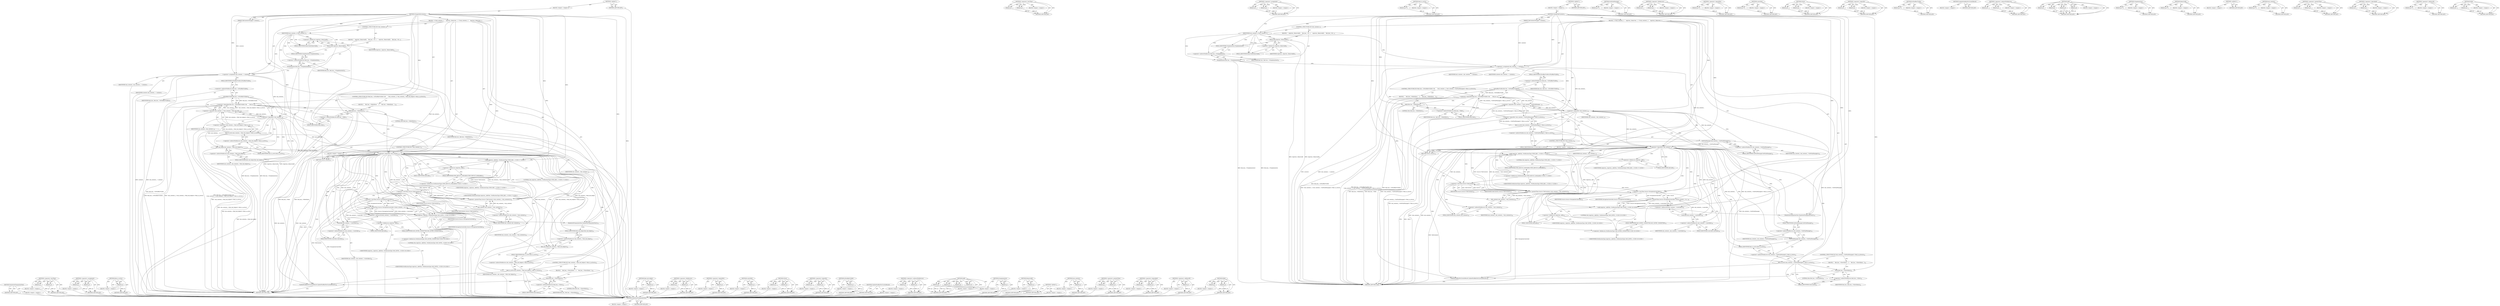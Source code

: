 digraph "Hide" {
vulnerable_204 [label=<(METHOD,MaybeSetPrepopulateText)>];
vulnerable_205 [label=<(BLOCK,&lt;empty&gt;,&lt;empty&gt;)>];
vulnerable_206 [label=<(METHOD_RETURN,ANY)>];
vulnerable_187 [label=<(METHOD,&lt;operator&gt;.lessThan)>];
vulnerable_188 [label=<(PARAM,p1)>];
vulnerable_189 [label=<(PARAM,p2)>];
vulnerable_190 [label=<(BLOCK,&lt;empty&gt;,&lt;empty&gt;)>];
vulnerable_191 [label=<(METHOD_RETURN,ANY)>];
vulnerable_139 [label=<(METHOD,&lt;operator&gt;.assignment)>];
vulnerable_140 [label=<(PARAM,p1)>];
vulnerable_141 [label=<(PARAM,p2)>];
vulnerable_142 [label=<(BLOCK,&lt;empty&gt;,&lt;empty&gt;)>];
vulnerable_143 [label=<(METHOD_RETURN,ANY)>];
vulnerable_162 [label=<(METHOD,find_ui_active)>];
vulnerable_163 [label=<(PARAM,p1)>];
vulnerable_164 [label=<(BLOCK,&lt;empty&gt;,&lt;empty&gt;)>];
vulnerable_165 [label=<(METHOD_RETURN,ANY)>];
vulnerable_6 [label=<(METHOD,&lt;global&gt;)<SUB>1</SUB>>];
vulnerable_7 [label=<(BLOCK,&lt;empty&gt;,&lt;empty&gt;)<SUB>1</SUB>>];
vulnerable_8 [label=<(METHOD,ChangeTabContents)<SUB>1</SUB>>];
vulnerable_9 [label=<(PARAM,TabContentsWrapper* contents)<SUB>1</SUB>>];
vulnerable_10 [label=<(BLOCK,{
  if (tab_contents_) {
    registrar_.RemoveA...,{
  if (tab_contents_) {
    registrar_.RemoveA...)<SUB>1</SUB>>];
vulnerable_11 [label=<(CONTROL_STRUCTURE,IF,if (tab_contents_))<SUB>2</SUB>>];
vulnerable_12 [label=<(IDENTIFIER,tab_contents_,if (tab_contents_))<SUB>2</SUB>>];
vulnerable_13 [label=<(BLOCK,{
    registrar_.RemoveAll();
    find_bar_-&gt;St...,{
    registrar_.RemoveAll();
    find_bar_-&gt;St...)<SUB>2</SUB>>];
vulnerable_14 [label=<(RemoveAll,registrar_.RemoveAll())<SUB>3</SUB>>];
vulnerable_15 [label=<(&lt;operator&gt;.fieldAccess,registrar_.RemoveAll)<SUB>3</SUB>>];
vulnerable_16 [label=<(IDENTIFIER,registrar_,registrar_.RemoveAll())<SUB>3</SUB>>];
vulnerable_17 [label=<(FIELD_IDENTIFIER,RemoveAll,RemoveAll)<SUB>3</SUB>>];
vulnerable_18 [label=<(StopAnimation,find_bar_-&gt;StopAnimation())<SUB>4</SUB>>];
vulnerable_19 [label=<(&lt;operator&gt;.indirectFieldAccess,find_bar_-&gt;StopAnimation)<SUB>4</SUB>>];
vulnerable_20 [label=<(IDENTIFIER,find_bar_,find_bar_-&gt;StopAnimation())<SUB>4</SUB>>];
vulnerable_21 [label=<(FIELD_IDENTIFIER,StopAnimation,StopAnimation)<SUB>4</SUB>>];
vulnerable_22 [label=<(&lt;operator&gt;.assignment,tab_contents_ = contents)<SUB>7</SUB>>];
vulnerable_23 [label=<(IDENTIFIER,tab_contents_,tab_contents_ = contents)<SUB>7</SUB>>];
vulnerable_24 [label=<(IDENTIFIER,contents,tab_contents_ = contents)<SUB>7</SUB>>];
vulnerable_25 [label=<(CONTROL_STRUCTURE,IF,if (find_bar_-&gt;IsFindBarVisible() &amp;&amp;
      (!tab_contents_ || !tab_contents_-&gt;GetFindManager()-&gt;find_ui_active())))<SUB>9</SUB>>];
vulnerable_26 [label=<(&lt;operator&gt;.logicalAnd,find_bar_-&gt;IsFindBarVisible() &amp;&amp;
      (!tab_co...)<SUB>9</SUB>>];
vulnerable_27 [label=<(IsFindBarVisible,find_bar_-&gt;IsFindBarVisible())<SUB>9</SUB>>];
vulnerable_28 [label=<(&lt;operator&gt;.indirectFieldAccess,find_bar_-&gt;IsFindBarVisible)<SUB>9</SUB>>];
vulnerable_29 [label=<(IDENTIFIER,find_bar_,find_bar_-&gt;IsFindBarVisible())<SUB>9</SUB>>];
vulnerable_30 [label=<(FIELD_IDENTIFIER,IsFindBarVisible,IsFindBarVisible)<SUB>9</SUB>>];
vulnerable_31 [label=<(&lt;operator&gt;.logicalOr,!tab_contents_ || !tab_contents_-&gt;GetFindManage...)<SUB>10</SUB>>];
vulnerable_32 [label=<(&lt;operator&gt;.logicalNot,!tab_contents_)<SUB>10</SUB>>];
vulnerable_33 [label=<(IDENTIFIER,tab_contents_,!tab_contents_)<SUB>10</SUB>>];
vulnerable_34 [label=<(&lt;operator&gt;.logicalNot,!tab_contents_-&gt;GetFindManager()-&gt;find_ui_active())<SUB>10</SUB>>];
vulnerable_35 [label=<(find_ui_active,tab_contents_-&gt;GetFindManager()-&gt;find_ui_active())<SUB>10</SUB>>];
vulnerable_36 [label=<(&lt;operator&gt;.indirectFieldAccess,tab_contents_-&gt;GetFindManager()-&gt;find_ui_active)<SUB>10</SUB>>];
vulnerable_37 [label=<(GetFindManager,tab_contents_-&gt;GetFindManager())<SUB>10</SUB>>];
vulnerable_38 [label=<(&lt;operator&gt;.indirectFieldAccess,tab_contents_-&gt;GetFindManager)<SUB>10</SUB>>];
vulnerable_39 [label=<(IDENTIFIER,tab_contents_,tab_contents_-&gt;GetFindManager())<SUB>10</SUB>>];
vulnerable_40 [label=<(FIELD_IDENTIFIER,GetFindManager,GetFindManager)<SUB>10</SUB>>];
vulnerable_41 [label=<(FIELD_IDENTIFIER,find_ui_active,find_ui_active)<SUB>10</SUB>>];
vulnerable_42 [label=<(BLOCK,{
     find_bar_-&gt;Hide(false);
   },{
     find_bar_-&gt;Hide(false);
   })<SUB>10</SUB>>];
vulnerable_43 [label=<(Hide,find_bar_-&gt;Hide(false))<SUB>11</SUB>>];
vulnerable_44 [label=<(&lt;operator&gt;.indirectFieldAccess,find_bar_-&gt;Hide)<SUB>11</SUB>>];
vulnerable_45 [label=<(IDENTIFIER,find_bar_,find_bar_-&gt;Hide(false))<SUB>11</SUB>>];
vulnerable_46 [label=<(FIELD_IDENTIFIER,Hide,Hide)<SUB>11</SUB>>];
vulnerable_47 [label=<(LITERAL,false,find_bar_-&gt;Hide(false))<SUB>11</SUB>>];
vulnerable_48 [label=<(CONTROL_STRUCTURE,IF,if (!tab_contents_))<SUB>14</SUB>>];
vulnerable_49 [label=<(&lt;operator&gt;.logicalNot,!tab_contents_)<SUB>14</SUB>>];
vulnerable_50 [label=<(IDENTIFIER,tab_contents_,!tab_contents_)<SUB>14</SUB>>];
vulnerable_51 [label=<(BLOCK,&lt;empty&gt;,&lt;empty&gt;)<SUB>15</SUB>>];
vulnerable_52 [label=<(RETURN,return;,return;)<SUB>15</SUB>>];
vulnerable_53 [label="<(Add,registrar_.Add(this, NotificationType::FIND_RES...)<SUB>17</SUB>>"];
vulnerable_54 [label=<(&lt;operator&gt;.fieldAccess,registrar_.Add)<SUB>17</SUB>>];
vulnerable_55 [label="<(IDENTIFIER,registrar_,registrar_.Add(this, NotificationType::FIND_RES...)<SUB>17</SUB>>"];
vulnerable_56 [label=<(FIELD_IDENTIFIER,Add,Add)<SUB>17</SUB>>];
vulnerable_57 [label="<(LITERAL,this,registrar_.Add(this, NotificationType::FIND_RES...)<SUB>17</SUB>>"];
vulnerable_58 [label="<(&lt;operator&gt;.fieldAccess,NotificationType::FIND_RESULT_AVAILABLE)<SUB>17</SUB>>"];
vulnerable_59 [label="<(IDENTIFIER,NotificationType,registrar_.Add(this, NotificationType::FIND_RES...)<SUB>17</SUB>>"];
vulnerable_60 [label=<(FIELD_IDENTIFIER,FIND_RESULT_AVAILABLE,FIND_RESULT_AVAILABLE)<SUB>17</SUB>>];
vulnerable_61 [label=<(&lt;operator&gt;.greaterThan,Source&lt;TabContents&gt;(tab_contents_-&gt;tab_contents()))<SUB>18</SUB>>];
vulnerable_62 [label=<(&lt;operator&gt;.lessThan,Source&lt;TabContents)<SUB>18</SUB>>];
vulnerable_63 [label=<(IDENTIFIER,Source,Source&lt;TabContents)<SUB>18</SUB>>];
vulnerable_64 [label=<(IDENTIFIER,TabContents,Source&lt;TabContents)<SUB>18</SUB>>];
vulnerable_65 [label=<(tab_contents,tab_contents_-&gt;tab_contents())<SUB>18</SUB>>];
vulnerable_66 [label=<(&lt;operator&gt;.indirectFieldAccess,tab_contents_-&gt;tab_contents)<SUB>18</SUB>>];
vulnerable_67 [label=<(IDENTIFIER,tab_contents_,tab_contents_-&gt;tab_contents())<SUB>18</SUB>>];
vulnerable_68 [label=<(FIELD_IDENTIFIER,tab_contents,tab_contents)<SUB>18</SUB>>];
vulnerable_69 [label="<(Add,registrar_.Add(this, NotificationType::NAV_ENTR...)<SUB>19</SUB>>"];
vulnerable_70 [label=<(&lt;operator&gt;.fieldAccess,registrar_.Add)<SUB>19</SUB>>];
vulnerable_71 [label="<(IDENTIFIER,registrar_,registrar_.Add(this, NotificationType::NAV_ENTR...)<SUB>19</SUB>>"];
vulnerable_72 [label=<(FIELD_IDENTIFIER,Add,Add)<SUB>19</SUB>>];
vulnerable_73 [label="<(LITERAL,this,registrar_.Add(this, NotificationType::NAV_ENTR...)<SUB>19</SUB>>"];
vulnerable_74 [label="<(&lt;operator&gt;.fieldAccess,NotificationType::NAV_ENTRY_COMMITTED)<SUB>19</SUB>>"];
vulnerable_75 [label="<(IDENTIFIER,NotificationType,registrar_.Add(this, NotificationType::NAV_ENTR...)<SUB>19</SUB>>"];
vulnerable_76 [label=<(FIELD_IDENTIFIER,NAV_ENTRY_COMMITTED,NAV_ENTRY_COMMITTED)<SUB>19</SUB>>];
vulnerable_77 [label=<(&lt;operator&gt;.greaterThan,Source&lt;NavigationController&gt;(&amp;tab_contents_-&gt;co...)<SUB>20</SUB>>];
vulnerable_78 [label=<(&lt;operator&gt;.lessThan,Source&lt;NavigationController)<SUB>20</SUB>>];
vulnerable_79 [label=<(IDENTIFIER,Source,Source&lt;NavigationController)<SUB>20</SUB>>];
vulnerable_80 [label=<(IDENTIFIER,NavigationController,Source&lt;NavigationController)<SUB>20</SUB>>];
vulnerable_81 [label=<(&lt;operator&gt;.addressOf,&amp;tab_contents_-&gt;controller())<SUB>20</SUB>>];
vulnerable_82 [label=<(controller,tab_contents_-&gt;controller())<SUB>20</SUB>>];
vulnerable_83 [label=<(&lt;operator&gt;.indirectFieldAccess,tab_contents_-&gt;controller)<SUB>20</SUB>>];
vulnerable_84 [label=<(IDENTIFIER,tab_contents_,tab_contents_-&gt;controller())<SUB>20</SUB>>];
vulnerable_85 [label=<(FIELD_IDENTIFIER,controller,controller)<SUB>20</SUB>>];
vulnerable_86 [label=<(MaybeSetPrepopulateText,MaybeSetPrepopulateText())<SUB>22</SUB>>];
vulnerable_87 [label=<(CONTROL_STRUCTURE,IF,if (tab_contents_-&gt;GetFindManager()-&gt;find_ui_active()))<SUB>24</SUB>>];
vulnerable_88 [label=<(find_ui_active,tab_contents_-&gt;GetFindManager()-&gt;find_ui_active())<SUB>24</SUB>>];
vulnerable_89 [label=<(&lt;operator&gt;.indirectFieldAccess,tab_contents_-&gt;GetFindManager()-&gt;find_ui_active)<SUB>24</SUB>>];
vulnerable_90 [label=<(GetFindManager,tab_contents_-&gt;GetFindManager())<SUB>24</SUB>>];
vulnerable_91 [label=<(&lt;operator&gt;.indirectFieldAccess,tab_contents_-&gt;GetFindManager)<SUB>24</SUB>>];
vulnerable_92 [label=<(IDENTIFIER,tab_contents_,tab_contents_-&gt;GetFindManager())<SUB>24</SUB>>];
vulnerable_93 [label=<(FIELD_IDENTIFIER,GetFindManager,GetFindManager)<SUB>24</SUB>>];
vulnerable_94 [label=<(FIELD_IDENTIFIER,find_ui_active,find_ui_active)<SUB>24</SUB>>];
vulnerable_95 [label=<(BLOCK,{
    find_bar_-&gt;Show(false);
  },{
    find_bar_-&gt;Show(false);
  })<SUB>24</SUB>>];
vulnerable_96 [label=<(Show,find_bar_-&gt;Show(false))<SUB>25</SUB>>];
vulnerable_97 [label=<(&lt;operator&gt;.indirectFieldAccess,find_bar_-&gt;Show)<SUB>25</SUB>>];
vulnerable_98 [label=<(IDENTIFIER,find_bar_,find_bar_-&gt;Show(false))<SUB>25</SUB>>];
vulnerable_99 [label=<(FIELD_IDENTIFIER,Show,Show)<SUB>25</SUB>>];
vulnerable_100 [label=<(LITERAL,false,find_bar_-&gt;Show(false))<SUB>25</SUB>>];
vulnerable_101 [label=<(UpdateFindBarForCurrentResult,UpdateFindBarForCurrentResult())<SUB>28</SUB>>];
vulnerable_102 [label=<(METHOD_RETURN,void)<SUB>1</SUB>>];
vulnerable_104 [label=<(METHOD_RETURN,ANY)<SUB>1</SUB>>];
vulnerable_166 [label=<(METHOD,GetFindManager)>];
vulnerable_167 [label=<(PARAM,p1)>];
vulnerable_168 [label=<(BLOCK,&lt;empty&gt;,&lt;empty&gt;)>];
vulnerable_169 [label=<(METHOD_RETURN,ANY)>];
vulnerable_125 [label=<(METHOD,&lt;operator&gt;.fieldAccess)>];
vulnerable_126 [label=<(PARAM,p1)>];
vulnerable_127 [label=<(PARAM,p2)>];
vulnerable_128 [label=<(BLOCK,&lt;empty&gt;,&lt;empty&gt;)>];
vulnerable_129 [label=<(METHOD_RETURN,ANY)>];
vulnerable_158 [label=<(METHOD,&lt;operator&gt;.logicalNot)>];
vulnerable_159 [label=<(PARAM,p1)>];
vulnerable_160 [label=<(BLOCK,&lt;empty&gt;,&lt;empty&gt;)>];
vulnerable_161 [label=<(METHOD_RETURN,ANY)>];
vulnerable_200 [label=<(METHOD,controller)>];
vulnerable_201 [label=<(PARAM,p1)>];
vulnerable_202 [label=<(BLOCK,&lt;empty&gt;,&lt;empty&gt;)>];
vulnerable_203 [label=<(METHOD_RETURN,ANY)>];
vulnerable_207 [label=<(METHOD,Show)>];
vulnerable_208 [label=<(PARAM,p1)>];
vulnerable_209 [label=<(PARAM,p2)>];
vulnerable_210 [label=<(BLOCK,&lt;empty&gt;,&lt;empty&gt;)>];
vulnerable_211 [label=<(METHOD_RETURN,ANY)>];
vulnerable_153 [label=<(METHOD,&lt;operator&gt;.logicalOr)>];
vulnerable_154 [label=<(PARAM,p1)>];
vulnerable_155 [label=<(PARAM,p2)>];
vulnerable_156 [label=<(BLOCK,&lt;empty&gt;,&lt;empty&gt;)>];
vulnerable_157 [label=<(METHOD_RETURN,ANY)>];
vulnerable_149 [label=<(METHOD,IsFindBarVisible)>];
vulnerable_150 [label=<(PARAM,p1)>];
vulnerable_151 [label=<(BLOCK,&lt;empty&gt;,&lt;empty&gt;)>];
vulnerable_152 [label=<(METHOD_RETURN,ANY)>];
vulnerable_212 [label=<(METHOD,UpdateFindBarForCurrentResult)>];
vulnerable_213 [label=<(BLOCK,&lt;empty&gt;,&lt;empty&gt;)>];
vulnerable_214 [label=<(METHOD_RETURN,ANY)>];
vulnerable_134 [label=<(METHOD,&lt;operator&gt;.indirectFieldAccess)>];
vulnerable_135 [label=<(PARAM,p1)>];
vulnerable_136 [label=<(PARAM,p2)>];
vulnerable_137 [label=<(BLOCK,&lt;empty&gt;,&lt;empty&gt;)>];
vulnerable_138 [label=<(METHOD_RETURN,ANY)>];
vulnerable_175 [label=<(METHOD,Add)>];
vulnerable_176 [label=<(PARAM,p1)>];
vulnerable_177 [label=<(PARAM,p2)>];
vulnerable_178 [label=<(PARAM,p3)>];
vulnerable_179 [label=<(PARAM,p4)>];
vulnerable_180 [label=<(BLOCK,&lt;empty&gt;,&lt;empty&gt;)>];
vulnerable_181 [label=<(METHOD_RETURN,ANY)>];
vulnerable_130 [label=<(METHOD,StopAnimation)>];
vulnerable_131 [label=<(PARAM,p1)>];
vulnerable_132 [label=<(BLOCK,&lt;empty&gt;,&lt;empty&gt;)>];
vulnerable_133 [label=<(METHOD_RETURN,ANY)>];
vulnerable_121 [label=<(METHOD,RemoveAll)>];
vulnerable_122 [label=<(PARAM,p1)>];
vulnerable_123 [label=<(BLOCK,&lt;empty&gt;,&lt;empty&gt;)>];
vulnerable_124 [label=<(METHOD_RETURN,ANY)>];
vulnerable_115 [label=<(METHOD,&lt;global&gt;)<SUB>1</SUB>>];
vulnerable_116 [label=<(BLOCK,&lt;empty&gt;,&lt;empty&gt;)>];
vulnerable_117 [label=<(METHOD_RETURN,ANY)>];
vulnerable_192 [label=<(METHOD,tab_contents)>];
vulnerable_193 [label=<(PARAM,p1)>];
vulnerable_194 [label=<(BLOCK,&lt;empty&gt;,&lt;empty&gt;)>];
vulnerable_195 [label=<(METHOD_RETURN,ANY)>];
vulnerable_182 [label=<(METHOD,&lt;operator&gt;.greaterThan)>];
vulnerable_183 [label=<(PARAM,p1)>];
vulnerable_184 [label=<(PARAM,p2)>];
vulnerable_185 [label=<(BLOCK,&lt;empty&gt;,&lt;empty&gt;)>];
vulnerable_186 [label=<(METHOD_RETURN,ANY)>];
vulnerable_144 [label=<(METHOD,&lt;operator&gt;.logicalAnd)>];
vulnerable_145 [label=<(PARAM,p1)>];
vulnerable_146 [label=<(PARAM,p2)>];
vulnerable_147 [label=<(BLOCK,&lt;empty&gt;,&lt;empty&gt;)>];
vulnerable_148 [label=<(METHOD_RETURN,ANY)>];
vulnerable_196 [label=<(METHOD,&lt;operator&gt;.addressOf)>];
vulnerable_197 [label=<(PARAM,p1)>];
vulnerable_198 [label=<(BLOCK,&lt;empty&gt;,&lt;empty&gt;)>];
vulnerable_199 [label=<(METHOD_RETURN,ANY)>];
vulnerable_170 [label=<(METHOD,Hide)>];
vulnerable_171 [label=<(PARAM,p1)>];
vulnerable_172 [label=<(PARAM,p2)>];
vulnerable_173 [label=<(BLOCK,&lt;empty&gt;,&lt;empty&gt;)>];
vulnerable_174 [label=<(METHOD_RETURN,ANY)>];
fixed_204 [label=<(METHOD,MaybeSetPrepopulateText)>];
fixed_205 [label=<(BLOCK,&lt;empty&gt;,&lt;empty&gt;)>];
fixed_206 [label=<(METHOD_RETURN,ANY)>];
fixed_187 [label=<(METHOD,&lt;operator&gt;.lessThan)>];
fixed_188 [label=<(PARAM,p1)>];
fixed_189 [label=<(PARAM,p2)>];
fixed_190 [label=<(BLOCK,&lt;empty&gt;,&lt;empty&gt;)>];
fixed_191 [label=<(METHOD_RETURN,ANY)>];
fixed_139 [label=<(METHOD,&lt;operator&gt;.assignment)>];
fixed_140 [label=<(PARAM,p1)>];
fixed_141 [label=<(PARAM,p2)>];
fixed_142 [label=<(BLOCK,&lt;empty&gt;,&lt;empty&gt;)>];
fixed_143 [label=<(METHOD_RETURN,ANY)>];
fixed_162 [label=<(METHOD,find_ui_active)>];
fixed_163 [label=<(PARAM,p1)>];
fixed_164 [label=<(BLOCK,&lt;empty&gt;,&lt;empty&gt;)>];
fixed_165 [label=<(METHOD_RETURN,ANY)>];
fixed_6 [label=<(METHOD,&lt;global&gt;)<SUB>1</SUB>>];
fixed_7 [label=<(BLOCK,&lt;empty&gt;,&lt;empty&gt;)<SUB>1</SUB>>];
fixed_8 [label=<(METHOD,ChangeTabContents)<SUB>1</SUB>>];
fixed_9 [label=<(PARAM,TabContentsWrapper* contents)<SUB>1</SUB>>];
fixed_10 [label=<(BLOCK,{
  if (tab_contents_) {
    registrar_.RemoveA...,{
  if (tab_contents_) {
    registrar_.RemoveA...)<SUB>1</SUB>>];
fixed_11 [label=<(CONTROL_STRUCTURE,IF,if (tab_contents_))<SUB>2</SUB>>];
fixed_12 [label=<(IDENTIFIER,tab_contents_,if (tab_contents_))<SUB>2</SUB>>];
fixed_13 [label=<(BLOCK,{
    registrar_.RemoveAll();
    find_bar_-&gt;St...,{
    registrar_.RemoveAll();
    find_bar_-&gt;St...)<SUB>2</SUB>>];
fixed_14 [label=<(RemoveAll,registrar_.RemoveAll())<SUB>3</SUB>>];
fixed_15 [label=<(&lt;operator&gt;.fieldAccess,registrar_.RemoveAll)<SUB>3</SUB>>];
fixed_16 [label=<(IDENTIFIER,registrar_,registrar_.RemoveAll())<SUB>3</SUB>>];
fixed_17 [label=<(FIELD_IDENTIFIER,RemoveAll,RemoveAll)<SUB>3</SUB>>];
fixed_18 [label=<(StopAnimation,find_bar_-&gt;StopAnimation())<SUB>4</SUB>>];
fixed_19 [label=<(&lt;operator&gt;.indirectFieldAccess,find_bar_-&gt;StopAnimation)<SUB>4</SUB>>];
fixed_20 [label=<(IDENTIFIER,find_bar_,find_bar_-&gt;StopAnimation())<SUB>4</SUB>>];
fixed_21 [label=<(FIELD_IDENTIFIER,StopAnimation,StopAnimation)<SUB>4</SUB>>];
fixed_22 [label=<(&lt;operator&gt;.assignment,tab_contents_ = contents)<SUB>7</SUB>>];
fixed_23 [label=<(IDENTIFIER,tab_contents_,tab_contents_ = contents)<SUB>7</SUB>>];
fixed_24 [label=<(IDENTIFIER,contents,tab_contents_ = contents)<SUB>7</SUB>>];
fixed_25 [label=<(CONTROL_STRUCTURE,IF,if (find_bar_-&gt;IsFindBarVisible() &amp;&amp;
      (!tab_contents_ || !tab_contents_-&gt;find_tab_helper()-&gt;find_ui_active())))<SUB>9</SUB>>];
fixed_26 [label=<(&lt;operator&gt;.logicalAnd,find_bar_-&gt;IsFindBarVisible() &amp;&amp;
      (!tab_co...)<SUB>9</SUB>>];
fixed_27 [label=<(IsFindBarVisible,find_bar_-&gt;IsFindBarVisible())<SUB>9</SUB>>];
fixed_28 [label=<(&lt;operator&gt;.indirectFieldAccess,find_bar_-&gt;IsFindBarVisible)<SUB>9</SUB>>];
fixed_29 [label=<(IDENTIFIER,find_bar_,find_bar_-&gt;IsFindBarVisible())<SUB>9</SUB>>];
fixed_30 [label=<(FIELD_IDENTIFIER,IsFindBarVisible,IsFindBarVisible)<SUB>9</SUB>>];
fixed_31 [label=<(&lt;operator&gt;.logicalOr,!tab_contents_ || !tab_contents_-&gt;find_tab_help...)<SUB>10</SUB>>];
fixed_32 [label=<(&lt;operator&gt;.logicalNot,!tab_contents_)<SUB>10</SUB>>];
fixed_33 [label=<(IDENTIFIER,tab_contents_,!tab_contents_)<SUB>10</SUB>>];
fixed_34 [label=<(&lt;operator&gt;.logicalNot,!tab_contents_-&gt;find_tab_helper()-&gt;find_ui_acti...)<SUB>10</SUB>>];
fixed_35 [label=<(find_ui_active,tab_contents_-&gt;find_tab_helper()-&gt;find_ui_active())<SUB>10</SUB>>];
fixed_36 [label=<(&lt;operator&gt;.indirectFieldAccess,tab_contents_-&gt;find_tab_helper()-&gt;find_ui_active)<SUB>10</SUB>>];
fixed_37 [label=<(find_tab_helper,tab_contents_-&gt;find_tab_helper())<SUB>10</SUB>>];
fixed_38 [label=<(&lt;operator&gt;.indirectFieldAccess,tab_contents_-&gt;find_tab_helper)<SUB>10</SUB>>];
fixed_39 [label=<(IDENTIFIER,tab_contents_,tab_contents_-&gt;find_tab_helper())<SUB>10</SUB>>];
fixed_40 [label=<(FIELD_IDENTIFIER,find_tab_helper,find_tab_helper)<SUB>10</SUB>>];
fixed_41 [label=<(FIELD_IDENTIFIER,find_ui_active,find_ui_active)<SUB>10</SUB>>];
fixed_42 [label=<(BLOCK,{
     find_bar_-&gt;Hide(false);
   },{
     find_bar_-&gt;Hide(false);
   })<SUB>10</SUB>>];
fixed_43 [label=<(Hide,find_bar_-&gt;Hide(false))<SUB>11</SUB>>];
fixed_44 [label=<(&lt;operator&gt;.indirectFieldAccess,find_bar_-&gt;Hide)<SUB>11</SUB>>];
fixed_45 [label=<(IDENTIFIER,find_bar_,find_bar_-&gt;Hide(false))<SUB>11</SUB>>];
fixed_46 [label=<(FIELD_IDENTIFIER,Hide,Hide)<SUB>11</SUB>>];
fixed_47 [label=<(LITERAL,false,find_bar_-&gt;Hide(false))<SUB>11</SUB>>];
fixed_48 [label=<(CONTROL_STRUCTURE,IF,if (!tab_contents_))<SUB>14</SUB>>];
fixed_49 [label=<(&lt;operator&gt;.logicalNot,!tab_contents_)<SUB>14</SUB>>];
fixed_50 [label=<(IDENTIFIER,tab_contents_,!tab_contents_)<SUB>14</SUB>>];
fixed_51 [label=<(BLOCK,&lt;empty&gt;,&lt;empty&gt;)<SUB>15</SUB>>];
fixed_52 [label=<(RETURN,return;,return;)<SUB>15</SUB>>];
fixed_53 [label="<(Add,registrar_.Add(this, NotificationType::FIND_RES...)<SUB>17</SUB>>"];
fixed_54 [label=<(&lt;operator&gt;.fieldAccess,registrar_.Add)<SUB>17</SUB>>];
fixed_55 [label="<(IDENTIFIER,registrar_,registrar_.Add(this, NotificationType::FIND_RES...)<SUB>17</SUB>>"];
fixed_56 [label=<(FIELD_IDENTIFIER,Add,Add)<SUB>17</SUB>>];
fixed_57 [label="<(LITERAL,this,registrar_.Add(this, NotificationType::FIND_RES...)<SUB>17</SUB>>"];
fixed_58 [label="<(&lt;operator&gt;.fieldAccess,NotificationType::FIND_RESULT_AVAILABLE)<SUB>17</SUB>>"];
fixed_59 [label="<(IDENTIFIER,NotificationType,registrar_.Add(this, NotificationType::FIND_RES...)<SUB>17</SUB>>"];
fixed_60 [label=<(FIELD_IDENTIFIER,FIND_RESULT_AVAILABLE,FIND_RESULT_AVAILABLE)<SUB>17</SUB>>];
fixed_61 [label=<(&lt;operator&gt;.greaterThan,Source&lt;TabContents&gt;(tab_contents_-&gt;tab_contents()))<SUB>18</SUB>>];
fixed_62 [label=<(&lt;operator&gt;.lessThan,Source&lt;TabContents)<SUB>18</SUB>>];
fixed_63 [label=<(IDENTIFIER,Source,Source&lt;TabContents)<SUB>18</SUB>>];
fixed_64 [label=<(IDENTIFIER,TabContents,Source&lt;TabContents)<SUB>18</SUB>>];
fixed_65 [label=<(tab_contents,tab_contents_-&gt;tab_contents())<SUB>18</SUB>>];
fixed_66 [label=<(&lt;operator&gt;.indirectFieldAccess,tab_contents_-&gt;tab_contents)<SUB>18</SUB>>];
fixed_67 [label=<(IDENTIFIER,tab_contents_,tab_contents_-&gt;tab_contents())<SUB>18</SUB>>];
fixed_68 [label=<(FIELD_IDENTIFIER,tab_contents,tab_contents)<SUB>18</SUB>>];
fixed_69 [label="<(Add,registrar_.Add(this, NotificationType::NAV_ENTR...)<SUB>19</SUB>>"];
fixed_70 [label=<(&lt;operator&gt;.fieldAccess,registrar_.Add)<SUB>19</SUB>>];
fixed_71 [label="<(IDENTIFIER,registrar_,registrar_.Add(this, NotificationType::NAV_ENTR...)<SUB>19</SUB>>"];
fixed_72 [label=<(FIELD_IDENTIFIER,Add,Add)<SUB>19</SUB>>];
fixed_73 [label="<(LITERAL,this,registrar_.Add(this, NotificationType::NAV_ENTR...)<SUB>19</SUB>>"];
fixed_74 [label="<(&lt;operator&gt;.fieldAccess,NotificationType::NAV_ENTRY_COMMITTED)<SUB>19</SUB>>"];
fixed_75 [label="<(IDENTIFIER,NotificationType,registrar_.Add(this, NotificationType::NAV_ENTR...)<SUB>19</SUB>>"];
fixed_76 [label=<(FIELD_IDENTIFIER,NAV_ENTRY_COMMITTED,NAV_ENTRY_COMMITTED)<SUB>19</SUB>>];
fixed_77 [label=<(&lt;operator&gt;.greaterThan,Source&lt;NavigationController&gt;(&amp;tab_contents_-&gt;co...)<SUB>20</SUB>>];
fixed_78 [label=<(&lt;operator&gt;.lessThan,Source&lt;NavigationController)<SUB>20</SUB>>];
fixed_79 [label=<(IDENTIFIER,Source,Source&lt;NavigationController)<SUB>20</SUB>>];
fixed_80 [label=<(IDENTIFIER,NavigationController,Source&lt;NavigationController)<SUB>20</SUB>>];
fixed_81 [label=<(&lt;operator&gt;.addressOf,&amp;tab_contents_-&gt;controller())<SUB>20</SUB>>];
fixed_82 [label=<(controller,tab_contents_-&gt;controller())<SUB>20</SUB>>];
fixed_83 [label=<(&lt;operator&gt;.indirectFieldAccess,tab_contents_-&gt;controller)<SUB>20</SUB>>];
fixed_84 [label=<(IDENTIFIER,tab_contents_,tab_contents_-&gt;controller())<SUB>20</SUB>>];
fixed_85 [label=<(FIELD_IDENTIFIER,controller,controller)<SUB>20</SUB>>];
fixed_86 [label=<(MaybeSetPrepopulateText,MaybeSetPrepopulateText())<SUB>22</SUB>>];
fixed_87 [label=<(CONTROL_STRUCTURE,IF,if (tab_contents_-&gt;find_tab_helper()-&gt;find_ui_active()))<SUB>24</SUB>>];
fixed_88 [label=<(find_ui_active,tab_contents_-&gt;find_tab_helper()-&gt;find_ui_active())<SUB>24</SUB>>];
fixed_89 [label=<(&lt;operator&gt;.indirectFieldAccess,tab_contents_-&gt;find_tab_helper()-&gt;find_ui_active)<SUB>24</SUB>>];
fixed_90 [label=<(find_tab_helper,tab_contents_-&gt;find_tab_helper())<SUB>24</SUB>>];
fixed_91 [label=<(&lt;operator&gt;.indirectFieldAccess,tab_contents_-&gt;find_tab_helper)<SUB>24</SUB>>];
fixed_92 [label=<(IDENTIFIER,tab_contents_,tab_contents_-&gt;find_tab_helper())<SUB>24</SUB>>];
fixed_93 [label=<(FIELD_IDENTIFIER,find_tab_helper,find_tab_helper)<SUB>24</SUB>>];
fixed_94 [label=<(FIELD_IDENTIFIER,find_ui_active,find_ui_active)<SUB>24</SUB>>];
fixed_95 [label=<(BLOCK,{
    find_bar_-&gt;Show(false);
  },{
    find_bar_-&gt;Show(false);
  })<SUB>24</SUB>>];
fixed_96 [label=<(Show,find_bar_-&gt;Show(false))<SUB>25</SUB>>];
fixed_97 [label=<(&lt;operator&gt;.indirectFieldAccess,find_bar_-&gt;Show)<SUB>25</SUB>>];
fixed_98 [label=<(IDENTIFIER,find_bar_,find_bar_-&gt;Show(false))<SUB>25</SUB>>];
fixed_99 [label=<(FIELD_IDENTIFIER,Show,Show)<SUB>25</SUB>>];
fixed_100 [label=<(LITERAL,false,find_bar_-&gt;Show(false))<SUB>25</SUB>>];
fixed_101 [label=<(UpdateFindBarForCurrentResult,UpdateFindBarForCurrentResult())<SUB>28</SUB>>];
fixed_102 [label=<(METHOD_RETURN,void)<SUB>1</SUB>>];
fixed_104 [label=<(METHOD_RETURN,ANY)<SUB>1</SUB>>];
fixed_166 [label=<(METHOD,find_tab_helper)>];
fixed_167 [label=<(PARAM,p1)>];
fixed_168 [label=<(BLOCK,&lt;empty&gt;,&lt;empty&gt;)>];
fixed_169 [label=<(METHOD_RETURN,ANY)>];
fixed_125 [label=<(METHOD,&lt;operator&gt;.fieldAccess)>];
fixed_126 [label=<(PARAM,p1)>];
fixed_127 [label=<(PARAM,p2)>];
fixed_128 [label=<(BLOCK,&lt;empty&gt;,&lt;empty&gt;)>];
fixed_129 [label=<(METHOD_RETURN,ANY)>];
fixed_158 [label=<(METHOD,&lt;operator&gt;.logicalNot)>];
fixed_159 [label=<(PARAM,p1)>];
fixed_160 [label=<(BLOCK,&lt;empty&gt;,&lt;empty&gt;)>];
fixed_161 [label=<(METHOD_RETURN,ANY)>];
fixed_200 [label=<(METHOD,controller)>];
fixed_201 [label=<(PARAM,p1)>];
fixed_202 [label=<(BLOCK,&lt;empty&gt;,&lt;empty&gt;)>];
fixed_203 [label=<(METHOD_RETURN,ANY)>];
fixed_207 [label=<(METHOD,Show)>];
fixed_208 [label=<(PARAM,p1)>];
fixed_209 [label=<(PARAM,p2)>];
fixed_210 [label=<(BLOCK,&lt;empty&gt;,&lt;empty&gt;)>];
fixed_211 [label=<(METHOD_RETURN,ANY)>];
fixed_153 [label=<(METHOD,&lt;operator&gt;.logicalOr)>];
fixed_154 [label=<(PARAM,p1)>];
fixed_155 [label=<(PARAM,p2)>];
fixed_156 [label=<(BLOCK,&lt;empty&gt;,&lt;empty&gt;)>];
fixed_157 [label=<(METHOD_RETURN,ANY)>];
fixed_149 [label=<(METHOD,IsFindBarVisible)>];
fixed_150 [label=<(PARAM,p1)>];
fixed_151 [label=<(BLOCK,&lt;empty&gt;,&lt;empty&gt;)>];
fixed_152 [label=<(METHOD_RETURN,ANY)>];
fixed_212 [label=<(METHOD,UpdateFindBarForCurrentResult)>];
fixed_213 [label=<(BLOCK,&lt;empty&gt;,&lt;empty&gt;)>];
fixed_214 [label=<(METHOD_RETURN,ANY)>];
fixed_134 [label=<(METHOD,&lt;operator&gt;.indirectFieldAccess)>];
fixed_135 [label=<(PARAM,p1)>];
fixed_136 [label=<(PARAM,p2)>];
fixed_137 [label=<(BLOCK,&lt;empty&gt;,&lt;empty&gt;)>];
fixed_138 [label=<(METHOD_RETURN,ANY)>];
fixed_175 [label=<(METHOD,Add)>];
fixed_176 [label=<(PARAM,p1)>];
fixed_177 [label=<(PARAM,p2)>];
fixed_178 [label=<(PARAM,p3)>];
fixed_179 [label=<(PARAM,p4)>];
fixed_180 [label=<(BLOCK,&lt;empty&gt;,&lt;empty&gt;)>];
fixed_181 [label=<(METHOD_RETURN,ANY)>];
fixed_130 [label=<(METHOD,StopAnimation)>];
fixed_131 [label=<(PARAM,p1)>];
fixed_132 [label=<(BLOCK,&lt;empty&gt;,&lt;empty&gt;)>];
fixed_133 [label=<(METHOD_RETURN,ANY)>];
fixed_121 [label=<(METHOD,RemoveAll)>];
fixed_122 [label=<(PARAM,p1)>];
fixed_123 [label=<(BLOCK,&lt;empty&gt;,&lt;empty&gt;)>];
fixed_124 [label=<(METHOD_RETURN,ANY)>];
fixed_115 [label=<(METHOD,&lt;global&gt;)<SUB>1</SUB>>];
fixed_116 [label=<(BLOCK,&lt;empty&gt;,&lt;empty&gt;)>];
fixed_117 [label=<(METHOD_RETURN,ANY)>];
fixed_192 [label=<(METHOD,tab_contents)>];
fixed_193 [label=<(PARAM,p1)>];
fixed_194 [label=<(BLOCK,&lt;empty&gt;,&lt;empty&gt;)>];
fixed_195 [label=<(METHOD_RETURN,ANY)>];
fixed_182 [label=<(METHOD,&lt;operator&gt;.greaterThan)>];
fixed_183 [label=<(PARAM,p1)>];
fixed_184 [label=<(PARAM,p2)>];
fixed_185 [label=<(BLOCK,&lt;empty&gt;,&lt;empty&gt;)>];
fixed_186 [label=<(METHOD_RETURN,ANY)>];
fixed_144 [label=<(METHOD,&lt;operator&gt;.logicalAnd)>];
fixed_145 [label=<(PARAM,p1)>];
fixed_146 [label=<(PARAM,p2)>];
fixed_147 [label=<(BLOCK,&lt;empty&gt;,&lt;empty&gt;)>];
fixed_148 [label=<(METHOD_RETURN,ANY)>];
fixed_196 [label=<(METHOD,&lt;operator&gt;.addressOf)>];
fixed_197 [label=<(PARAM,p1)>];
fixed_198 [label=<(BLOCK,&lt;empty&gt;,&lt;empty&gt;)>];
fixed_199 [label=<(METHOD_RETURN,ANY)>];
fixed_170 [label=<(METHOD,Hide)>];
fixed_171 [label=<(PARAM,p1)>];
fixed_172 [label=<(PARAM,p2)>];
fixed_173 [label=<(BLOCK,&lt;empty&gt;,&lt;empty&gt;)>];
fixed_174 [label=<(METHOD_RETURN,ANY)>];
vulnerable_204 -> vulnerable_205  [key=0, label="AST: "];
vulnerable_204 -> vulnerable_206  [key=0, label="AST: "];
vulnerable_204 -> vulnerable_206  [key=1, label="CFG: "];
vulnerable_187 -> vulnerable_188  [key=0, label="AST: "];
vulnerable_187 -> vulnerable_188  [key=1, label="DDG: "];
vulnerable_187 -> vulnerable_190  [key=0, label="AST: "];
vulnerable_187 -> vulnerable_189  [key=0, label="AST: "];
vulnerable_187 -> vulnerable_189  [key=1, label="DDG: "];
vulnerable_187 -> vulnerable_191  [key=0, label="AST: "];
vulnerable_187 -> vulnerable_191  [key=1, label="CFG: "];
vulnerable_188 -> vulnerable_191  [key=0, label="DDG: p1"];
vulnerable_189 -> vulnerable_191  [key=0, label="DDG: p2"];
vulnerable_139 -> vulnerable_140  [key=0, label="AST: "];
vulnerable_139 -> vulnerable_140  [key=1, label="DDG: "];
vulnerable_139 -> vulnerable_142  [key=0, label="AST: "];
vulnerable_139 -> vulnerable_141  [key=0, label="AST: "];
vulnerable_139 -> vulnerable_141  [key=1, label="DDG: "];
vulnerable_139 -> vulnerable_143  [key=0, label="AST: "];
vulnerable_139 -> vulnerable_143  [key=1, label="CFG: "];
vulnerable_140 -> vulnerable_143  [key=0, label="DDG: p1"];
vulnerable_141 -> vulnerable_143  [key=0, label="DDG: p2"];
vulnerable_162 -> vulnerable_163  [key=0, label="AST: "];
vulnerable_162 -> vulnerable_163  [key=1, label="DDG: "];
vulnerable_162 -> vulnerable_164  [key=0, label="AST: "];
vulnerable_162 -> vulnerable_165  [key=0, label="AST: "];
vulnerable_162 -> vulnerable_165  [key=1, label="CFG: "];
vulnerable_163 -> vulnerable_165  [key=0, label="DDG: p1"];
vulnerable_6 -> vulnerable_7  [key=0, label="AST: "];
vulnerable_6 -> vulnerable_104  [key=0, label="AST: "];
vulnerable_6 -> vulnerable_104  [key=1, label="CFG: "];
vulnerable_7 -> vulnerable_8  [key=0, label="AST: "];
vulnerable_8 -> vulnerable_9  [key=0, label="AST: "];
vulnerable_8 -> vulnerable_9  [key=1, label="DDG: "];
vulnerable_8 -> vulnerable_10  [key=0, label="AST: "];
vulnerable_8 -> vulnerable_102  [key=0, label="AST: "];
vulnerable_8 -> vulnerable_12  [key=0, label="CFG: "];
vulnerable_8 -> vulnerable_12  [key=1, label="DDG: "];
vulnerable_8 -> vulnerable_22  [key=0, label="DDG: "];
vulnerable_8 -> vulnerable_86  [key=0, label="DDG: "];
vulnerable_8 -> vulnerable_101  [key=0, label="DDG: "];
vulnerable_8 -> vulnerable_53  [key=0, label="DDG: "];
vulnerable_8 -> vulnerable_69  [key=0, label="DDG: "];
vulnerable_8 -> vulnerable_49  [key=0, label="DDG: "];
vulnerable_8 -> vulnerable_52  [key=0, label="DDG: "];
vulnerable_8 -> vulnerable_43  [key=0, label="DDG: "];
vulnerable_8 -> vulnerable_62  [key=0, label="DDG: "];
vulnerable_8 -> vulnerable_78  [key=0, label="DDG: "];
vulnerable_8 -> vulnerable_96  [key=0, label="DDG: "];
vulnerable_8 -> vulnerable_32  [key=0, label="DDG: "];
vulnerable_9 -> vulnerable_22  [key=0, label="DDG: contents"];
vulnerable_10 -> vulnerable_11  [key=0, label="AST: "];
vulnerable_10 -> vulnerable_22  [key=0, label="AST: "];
vulnerable_10 -> vulnerable_25  [key=0, label="AST: "];
vulnerable_10 -> vulnerable_48  [key=0, label="AST: "];
vulnerable_10 -> vulnerable_53  [key=0, label="AST: "];
vulnerable_10 -> vulnerable_69  [key=0, label="AST: "];
vulnerable_10 -> vulnerable_86  [key=0, label="AST: "];
vulnerable_10 -> vulnerable_87  [key=0, label="AST: "];
vulnerable_10 -> vulnerable_101  [key=0, label="AST: "];
vulnerable_11 -> vulnerable_12  [key=0, label="AST: "];
vulnerable_11 -> vulnerable_13  [key=0, label="AST: "];
vulnerable_12 -> vulnerable_17  [key=0, label="CFG: "];
vulnerable_12 -> vulnerable_17  [key=1, label="CDG: "];
vulnerable_12 -> vulnerable_22  [key=0, label="CFG: "];
vulnerable_12 -> vulnerable_15  [key=0, label="CDG: "];
vulnerable_12 -> vulnerable_21  [key=0, label="CDG: "];
vulnerable_12 -> vulnerable_19  [key=0, label="CDG: "];
vulnerable_12 -> vulnerable_18  [key=0, label="CDG: "];
vulnerable_12 -> vulnerable_14  [key=0, label="CDG: "];
vulnerable_13 -> vulnerable_14  [key=0, label="AST: "];
vulnerable_13 -> vulnerable_18  [key=0, label="AST: "];
vulnerable_14 -> vulnerable_15  [key=0, label="AST: "];
vulnerable_14 -> vulnerable_21  [key=0, label="CFG: "];
vulnerable_14 -> vulnerable_102  [key=0, label="DDG: registrar_.RemoveAll"];
vulnerable_14 -> vulnerable_102  [key=1, label="DDG: registrar_.RemoveAll()"];
vulnerable_15 -> vulnerable_16  [key=0, label="AST: "];
vulnerable_15 -> vulnerable_17  [key=0, label="AST: "];
vulnerable_15 -> vulnerable_14  [key=0, label="CFG: "];
vulnerable_17 -> vulnerable_15  [key=0, label="CFG: "];
vulnerable_18 -> vulnerable_19  [key=0, label="AST: "];
vulnerable_18 -> vulnerable_22  [key=0, label="CFG: "];
vulnerable_18 -> vulnerable_102  [key=0, label="DDG: find_bar_-&gt;StopAnimation"];
vulnerable_18 -> vulnerable_102  [key=1, label="DDG: find_bar_-&gt;StopAnimation()"];
vulnerable_19 -> vulnerable_20  [key=0, label="AST: "];
vulnerable_19 -> vulnerable_21  [key=0, label="AST: "];
vulnerable_19 -> vulnerable_18  [key=0, label="CFG: "];
vulnerable_21 -> vulnerable_19  [key=0, label="CFG: "];
vulnerable_22 -> vulnerable_23  [key=0, label="AST: "];
vulnerable_22 -> vulnerable_24  [key=0, label="AST: "];
vulnerable_22 -> vulnerable_30  [key=0, label="CFG: "];
vulnerable_22 -> vulnerable_102  [key=0, label="DDG: contents"];
vulnerable_22 -> vulnerable_102  [key=1, label="DDG: tab_contents_ = contents"];
vulnerable_22 -> vulnerable_49  [key=0, label="DDG: tab_contents_"];
vulnerable_22 -> vulnerable_32  [key=0, label="DDG: tab_contents_"];
vulnerable_25 -> vulnerable_26  [key=0, label="AST: "];
vulnerable_25 -> vulnerable_42  [key=0, label="AST: "];
vulnerable_26 -> vulnerable_27  [key=0, label="AST: "];
vulnerable_26 -> vulnerable_31  [key=0, label="AST: "];
vulnerable_26 -> vulnerable_46  [key=0, label="CFG: "];
vulnerable_26 -> vulnerable_46  [key=1, label="CDG: "];
vulnerable_26 -> vulnerable_49  [key=0, label="CFG: "];
vulnerable_26 -> vulnerable_102  [key=0, label="DDG: find_bar_-&gt;IsFindBarVisible()"];
vulnerable_26 -> vulnerable_102  [key=1, label="DDG: !tab_contents_ || !tab_contents_-&gt;GetFindManager()-&gt;find_ui_active()"];
vulnerable_26 -> vulnerable_102  [key=2, label="DDG: find_bar_-&gt;IsFindBarVisible() &amp;&amp;
      (!tab_contents_ || !tab_contents_-&gt;GetFindManager()-&gt;find_ui_active())"];
vulnerable_26 -> vulnerable_44  [key=0, label="CDG: "];
vulnerable_26 -> vulnerable_43  [key=0, label="CDG: "];
vulnerable_27 -> vulnerable_28  [key=0, label="AST: "];
vulnerable_27 -> vulnerable_26  [key=0, label="CFG: "];
vulnerable_27 -> vulnerable_26  [key=1, label="DDG: find_bar_-&gt;IsFindBarVisible"];
vulnerable_27 -> vulnerable_32  [key=0, label="CFG: "];
vulnerable_27 -> vulnerable_32  [key=1, label="CDG: "];
vulnerable_27 -> vulnerable_102  [key=0, label="DDG: find_bar_-&gt;IsFindBarVisible"];
vulnerable_27 -> vulnerable_31  [key=0, label="CDG: "];
vulnerable_28 -> vulnerable_29  [key=0, label="AST: "];
vulnerable_28 -> vulnerable_30  [key=0, label="AST: "];
vulnerable_28 -> vulnerable_27  [key=0, label="CFG: "];
vulnerable_30 -> vulnerable_28  [key=0, label="CFG: "];
vulnerable_31 -> vulnerable_32  [key=0, label="AST: "];
vulnerable_31 -> vulnerable_34  [key=0, label="AST: "];
vulnerable_31 -> vulnerable_26  [key=0, label="CFG: "];
vulnerable_31 -> vulnerable_26  [key=1, label="DDG: !tab_contents_"];
vulnerable_31 -> vulnerable_26  [key=2, label="DDG: !tab_contents_-&gt;GetFindManager()-&gt;find_ui_active()"];
vulnerable_31 -> vulnerable_102  [key=0, label="DDG: !tab_contents_-&gt;GetFindManager()-&gt;find_ui_active()"];
vulnerable_32 -> vulnerable_33  [key=0, label="AST: "];
vulnerable_32 -> vulnerable_31  [key=0, label="CFG: "];
vulnerable_32 -> vulnerable_31  [key=1, label="DDG: tab_contents_"];
vulnerable_32 -> vulnerable_40  [key=0, label="CFG: "];
vulnerable_32 -> vulnerable_40  [key=1, label="CDG: "];
vulnerable_32 -> vulnerable_49  [key=0, label="DDG: tab_contents_"];
vulnerable_32 -> vulnerable_37  [key=0, label="DDG: tab_contents_"];
vulnerable_32 -> vulnerable_37  [key=1, label="CDG: "];
vulnerable_32 -> vulnerable_34  [key=0, label="CDG: "];
vulnerable_32 -> vulnerable_38  [key=0, label="CDG: "];
vulnerable_32 -> vulnerable_35  [key=0, label="CDG: "];
vulnerable_32 -> vulnerable_36  [key=0, label="CDG: "];
vulnerable_32 -> vulnerable_41  [key=0, label="CDG: "];
vulnerable_34 -> vulnerable_35  [key=0, label="AST: "];
vulnerable_34 -> vulnerable_31  [key=0, label="CFG: "];
vulnerable_34 -> vulnerable_31  [key=1, label="DDG: tab_contents_-&gt;GetFindManager()-&gt;find_ui_active()"];
vulnerable_34 -> vulnerable_102  [key=0, label="DDG: tab_contents_-&gt;GetFindManager()-&gt;find_ui_active()"];
vulnerable_35 -> vulnerable_36  [key=0, label="AST: "];
vulnerable_35 -> vulnerable_34  [key=0, label="CFG: "];
vulnerable_35 -> vulnerable_34  [key=1, label="DDG: tab_contents_-&gt;GetFindManager()-&gt;find_ui_active"];
vulnerable_35 -> vulnerable_102  [key=0, label="DDG: tab_contents_-&gt;GetFindManager()-&gt;find_ui_active"];
vulnerable_35 -> vulnerable_88  [key=0, label="DDG: tab_contents_-&gt;GetFindManager()-&gt;find_ui_active"];
vulnerable_36 -> vulnerable_37  [key=0, label="AST: "];
vulnerable_36 -> vulnerable_41  [key=0, label="AST: "];
vulnerable_36 -> vulnerable_35  [key=0, label="CFG: "];
vulnerable_37 -> vulnerable_38  [key=0, label="AST: "];
vulnerable_37 -> vulnerable_41  [key=0, label="CFG: "];
vulnerable_37 -> vulnerable_102  [key=0, label="DDG: tab_contents_-&gt;GetFindManager"];
vulnerable_37 -> vulnerable_49  [key=0, label="DDG: tab_contents_-&gt;GetFindManager"];
vulnerable_37 -> vulnerable_90  [key=0, label="DDG: tab_contents_-&gt;GetFindManager"];
vulnerable_38 -> vulnerable_39  [key=0, label="AST: "];
vulnerable_38 -> vulnerable_40  [key=0, label="AST: "];
vulnerable_38 -> vulnerable_37  [key=0, label="CFG: "];
vulnerable_40 -> vulnerable_38  [key=0, label="CFG: "];
vulnerable_41 -> vulnerable_36  [key=0, label="CFG: "];
vulnerable_42 -> vulnerable_43  [key=0, label="AST: "];
vulnerable_43 -> vulnerable_44  [key=0, label="AST: "];
vulnerable_43 -> vulnerable_47  [key=0, label="AST: "];
vulnerable_43 -> vulnerable_49  [key=0, label="CFG: "];
vulnerable_43 -> vulnerable_102  [key=0, label="DDG: find_bar_-&gt;Hide"];
vulnerable_43 -> vulnerable_102  [key=1, label="DDG: find_bar_-&gt;Hide(false)"];
vulnerable_44 -> vulnerable_45  [key=0, label="AST: "];
vulnerable_44 -> vulnerable_46  [key=0, label="AST: "];
vulnerable_44 -> vulnerable_43  [key=0, label="CFG: "];
vulnerable_46 -> vulnerable_44  [key=0, label="CFG: "];
vulnerable_48 -> vulnerable_49  [key=0, label="AST: "];
vulnerable_48 -> vulnerable_51  [key=0, label="AST: "];
vulnerable_49 -> vulnerable_50  [key=0, label="AST: "];
vulnerable_49 -> vulnerable_52  [key=0, label="CFG: "];
vulnerable_49 -> vulnerable_52  [key=1, label="CDG: "];
vulnerable_49 -> vulnerable_56  [key=0, label="CFG: "];
vulnerable_49 -> vulnerable_56  [key=1, label="CDG: "];
vulnerable_49 -> vulnerable_102  [key=0, label="DDG: tab_contents_"];
vulnerable_49 -> vulnerable_102  [key=1, label="DDG: !tab_contents_"];
vulnerable_49 -> vulnerable_65  [key=0, label="DDG: tab_contents_"];
vulnerable_49 -> vulnerable_65  [key=1, label="CDG: "];
vulnerable_49 -> vulnerable_82  [key=0, label="DDG: tab_contents_"];
vulnerable_49 -> vulnerable_82  [key=1, label="CDG: "];
vulnerable_49 -> vulnerable_90  [key=0, label="DDG: tab_contents_"];
vulnerable_49 -> vulnerable_90  [key=1, label="CDG: "];
vulnerable_49 -> vulnerable_94  [key=0, label="CDG: "];
vulnerable_49 -> vulnerable_68  [key=0, label="CDG: "];
vulnerable_49 -> vulnerable_60  [key=0, label="CDG: "];
vulnerable_49 -> vulnerable_77  [key=0, label="CDG: "];
vulnerable_49 -> vulnerable_89  [key=0, label="CDG: "];
vulnerable_49 -> vulnerable_66  [key=0, label="CDG: "];
vulnerable_49 -> vulnerable_81  [key=0, label="CDG: "];
vulnerable_49 -> vulnerable_85  [key=0, label="CDG: "];
vulnerable_49 -> vulnerable_72  [key=0, label="CDG: "];
vulnerable_49 -> vulnerable_69  [key=0, label="CDG: "];
vulnerable_49 -> vulnerable_74  [key=0, label="CDG: "];
vulnerable_49 -> vulnerable_76  [key=0, label="CDG: "];
vulnerable_49 -> vulnerable_91  [key=0, label="CDG: "];
vulnerable_49 -> vulnerable_93  [key=0, label="CDG: "];
vulnerable_49 -> vulnerable_101  [key=0, label="CDG: "];
vulnerable_49 -> vulnerable_54  [key=0, label="CDG: "];
vulnerable_49 -> vulnerable_58  [key=0, label="CDG: "];
vulnerable_49 -> vulnerable_61  [key=0, label="CDG: "];
vulnerable_49 -> vulnerable_83  [key=0, label="CDG: "];
vulnerable_49 -> vulnerable_53  [key=0, label="CDG: "];
vulnerable_49 -> vulnerable_88  [key=0, label="CDG: "];
vulnerable_49 -> vulnerable_70  [key=0, label="CDG: "];
vulnerable_49 -> vulnerable_78  [key=0, label="CDG: "];
vulnerable_49 -> vulnerable_62  [key=0, label="CDG: "];
vulnerable_49 -> vulnerable_86  [key=0, label="CDG: "];
vulnerable_51 -> vulnerable_52  [key=0, label="AST: "];
vulnerable_52 -> vulnerable_102  [key=0, label="CFG: "];
vulnerable_52 -> vulnerable_102  [key=1, label="DDG: &lt;RET&gt;"];
vulnerable_53 -> vulnerable_54  [key=0, label="AST: "];
vulnerable_53 -> vulnerable_57  [key=0, label="AST: "];
vulnerable_53 -> vulnerable_58  [key=0, label="AST: "];
vulnerable_53 -> vulnerable_61  [key=0, label="AST: "];
vulnerable_53 -> vulnerable_72  [key=0, label="CFG: "];
vulnerable_53 -> vulnerable_69  [key=0, label="DDG: registrar_.Add"];
vulnerable_54 -> vulnerable_55  [key=0, label="AST: "];
vulnerable_54 -> vulnerable_56  [key=0, label="AST: "];
vulnerable_54 -> vulnerable_60  [key=0, label="CFG: "];
vulnerable_56 -> vulnerable_54  [key=0, label="CFG: "];
vulnerable_58 -> vulnerable_59  [key=0, label="AST: "];
vulnerable_58 -> vulnerable_60  [key=0, label="AST: "];
vulnerable_58 -> vulnerable_62  [key=0, label="CFG: "];
vulnerable_60 -> vulnerable_58  [key=0, label="CFG: "];
vulnerable_61 -> vulnerable_62  [key=0, label="AST: "];
vulnerable_61 -> vulnerable_65  [key=0, label="AST: "];
vulnerable_61 -> vulnerable_53  [key=0, label="CFG: "];
vulnerable_61 -> vulnerable_53  [key=1, label="DDG: Source&lt;TabContents"];
vulnerable_61 -> vulnerable_53  [key=2, label="DDG: tab_contents_-&gt;tab_contents()"];
vulnerable_62 -> vulnerable_63  [key=0, label="AST: "];
vulnerable_62 -> vulnerable_64  [key=0, label="AST: "];
vulnerable_62 -> vulnerable_68  [key=0, label="CFG: "];
vulnerable_62 -> vulnerable_102  [key=0, label="DDG: TabContents"];
vulnerable_62 -> vulnerable_61  [key=0, label="DDG: Source"];
vulnerable_62 -> vulnerable_61  [key=1, label="DDG: TabContents"];
vulnerable_62 -> vulnerable_78  [key=0, label="DDG: Source"];
vulnerable_65 -> vulnerable_66  [key=0, label="AST: "];
vulnerable_65 -> vulnerable_61  [key=0, label="CFG: "];
vulnerable_65 -> vulnerable_61  [key=1, label="DDG: tab_contents_-&gt;tab_contents"];
vulnerable_66 -> vulnerable_67  [key=0, label="AST: "];
vulnerable_66 -> vulnerable_68  [key=0, label="AST: "];
vulnerable_66 -> vulnerable_65  [key=0, label="CFG: "];
vulnerable_68 -> vulnerable_66  [key=0, label="CFG: "];
vulnerable_69 -> vulnerable_70  [key=0, label="AST: "];
vulnerable_69 -> vulnerable_73  [key=0, label="AST: "];
vulnerable_69 -> vulnerable_74  [key=0, label="AST: "];
vulnerable_69 -> vulnerable_77  [key=0, label="AST: "];
vulnerable_69 -> vulnerable_86  [key=0, label="CFG: "];
vulnerable_70 -> vulnerable_71  [key=0, label="AST: "];
vulnerable_70 -> vulnerable_72  [key=0, label="AST: "];
vulnerable_70 -> vulnerable_76  [key=0, label="CFG: "];
vulnerable_72 -> vulnerable_70  [key=0, label="CFG: "];
vulnerable_74 -> vulnerable_75  [key=0, label="AST: "];
vulnerable_74 -> vulnerable_76  [key=0, label="AST: "];
vulnerable_74 -> vulnerable_78  [key=0, label="CFG: "];
vulnerable_76 -> vulnerable_74  [key=0, label="CFG: "];
vulnerable_77 -> vulnerable_78  [key=0, label="AST: "];
vulnerable_77 -> vulnerable_81  [key=0, label="AST: "];
vulnerable_77 -> vulnerable_69  [key=0, label="CFG: "];
vulnerable_77 -> vulnerable_69  [key=1, label="DDG: Source&lt;NavigationController"];
vulnerable_77 -> vulnerable_69  [key=2, label="DDG: &amp;tab_contents_-&gt;controller()"];
vulnerable_78 -> vulnerable_79  [key=0, label="AST: "];
vulnerable_78 -> vulnerable_80  [key=0, label="AST: "];
vulnerable_78 -> vulnerable_85  [key=0, label="CFG: "];
vulnerable_78 -> vulnerable_102  [key=0, label="DDG: NavigationController"];
vulnerable_78 -> vulnerable_77  [key=0, label="DDG: Source"];
vulnerable_78 -> vulnerable_77  [key=1, label="DDG: NavigationController"];
vulnerable_81 -> vulnerable_82  [key=0, label="AST: "];
vulnerable_81 -> vulnerable_77  [key=0, label="CFG: "];
vulnerable_82 -> vulnerable_83  [key=0, label="AST: "];
vulnerable_82 -> vulnerable_81  [key=0, label="CFG: "];
vulnerable_82 -> vulnerable_77  [key=0, label="DDG: tab_contents_-&gt;controller"];
vulnerable_83 -> vulnerable_84  [key=0, label="AST: "];
vulnerable_83 -> vulnerable_85  [key=0, label="AST: "];
vulnerable_83 -> vulnerable_82  [key=0, label="CFG: "];
vulnerable_85 -> vulnerable_83  [key=0, label="CFG: "];
vulnerable_86 -> vulnerable_93  [key=0, label="CFG: "];
vulnerable_87 -> vulnerable_88  [key=0, label="AST: "];
vulnerable_87 -> vulnerable_95  [key=0, label="AST: "];
vulnerable_88 -> vulnerable_89  [key=0, label="AST: "];
vulnerable_88 -> vulnerable_101  [key=0, label="CFG: "];
vulnerable_88 -> vulnerable_99  [key=0, label="CFG: "];
vulnerable_88 -> vulnerable_99  [key=1, label="CDG: "];
vulnerable_88 -> vulnerable_96  [key=0, label="CDG: "];
vulnerable_88 -> vulnerable_97  [key=0, label="CDG: "];
vulnerable_89 -> vulnerable_90  [key=0, label="AST: "];
vulnerable_89 -> vulnerable_94  [key=0, label="AST: "];
vulnerable_89 -> vulnerable_88  [key=0, label="CFG: "];
vulnerable_90 -> vulnerable_91  [key=0, label="AST: "];
vulnerable_90 -> vulnerable_94  [key=0, label="CFG: "];
vulnerable_91 -> vulnerable_92  [key=0, label="AST: "];
vulnerable_91 -> vulnerable_93  [key=0, label="AST: "];
vulnerable_91 -> vulnerable_90  [key=0, label="CFG: "];
vulnerable_93 -> vulnerable_91  [key=0, label="CFG: "];
vulnerable_94 -> vulnerable_89  [key=0, label="CFG: "];
vulnerable_95 -> vulnerable_96  [key=0, label="AST: "];
vulnerable_96 -> vulnerable_97  [key=0, label="AST: "];
vulnerable_96 -> vulnerable_100  [key=0, label="AST: "];
vulnerable_96 -> vulnerable_101  [key=0, label="CFG: "];
vulnerable_97 -> vulnerable_98  [key=0, label="AST: "];
vulnerable_97 -> vulnerable_99  [key=0, label="AST: "];
vulnerable_97 -> vulnerable_96  [key=0, label="CFG: "];
vulnerable_99 -> vulnerable_97  [key=0, label="CFG: "];
vulnerable_101 -> vulnerable_102  [key=0, label="CFG: "];
vulnerable_166 -> vulnerable_167  [key=0, label="AST: "];
vulnerable_166 -> vulnerable_167  [key=1, label="DDG: "];
vulnerable_166 -> vulnerable_168  [key=0, label="AST: "];
vulnerable_166 -> vulnerable_169  [key=0, label="AST: "];
vulnerable_166 -> vulnerable_169  [key=1, label="CFG: "];
vulnerable_167 -> vulnerable_169  [key=0, label="DDG: p1"];
vulnerable_125 -> vulnerable_126  [key=0, label="AST: "];
vulnerable_125 -> vulnerable_126  [key=1, label="DDG: "];
vulnerable_125 -> vulnerable_128  [key=0, label="AST: "];
vulnerable_125 -> vulnerable_127  [key=0, label="AST: "];
vulnerable_125 -> vulnerable_127  [key=1, label="DDG: "];
vulnerable_125 -> vulnerable_129  [key=0, label="AST: "];
vulnerable_125 -> vulnerable_129  [key=1, label="CFG: "];
vulnerable_126 -> vulnerable_129  [key=0, label="DDG: p1"];
vulnerable_127 -> vulnerable_129  [key=0, label="DDG: p2"];
vulnerable_158 -> vulnerable_159  [key=0, label="AST: "];
vulnerable_158 -> vulnerable_159  [key=1, label="DDG: "];
vulnerable_158 -> vulnerable_160  [key=0, label="AST: "];
vulnerable_158 -> vulnerable_161  [key=0, label="AST: "];
vulnerable_158 -> vulnerable_161  [key=1, label="CFG: "];
vulnerable_159 -> vulnerable_161  [key=0, label="DDG: p1"];
vulnerable_200 -> vulnerable_201  [key=0, label="AST: "];
vulnerable_200 -> vulnerable_201  [key=1, label="DDG: "];
vulnerable_200 -> vulnerable_202  [key=0, label="AST: "];
vulnerable_200 -> vulnerable_203  [key=0, label="AST: "];
vulnerable_200 -> vulnerable_203  [key=1, label="CFG: "];
vulnerable_201 -> vulnerable_203  [key=0, label="DDG: p1"];
vulnerable_207 -> vulnerable_208  [key=0, label="AST: "];
vulnerable_207 -> vulnerable_208  [key=1, label="DDG: "];
vulnerable_207 -> vulnerable_210  [key=0, label="AST: "];
vulnerable_207 -> vulnerable_209  [key=0, label="AST: "];
vulnerable_207 -> vulnerable_209  [key=1, label="DDG: "];
vulnerable_207 -> vulnerable_211  [key=0, label="AST: "];
vulnerable_207 -> vulnerable_211  [key=1, label="CFG: "];
vulnerable_208 -> vulnerable_211  [key=0, label="DDG: p1"];
vulnerable_209 -> vulnerable_211  [key=0, label="DDG: p2"];
vulnerable_153 -> vulnerable_154  [key=0, label="AST: "];
vulnerable_153 -> vulnerable_154  [key=1, label="DDG: "];
vulnerable_153 -> vulnerable_156  [key=0, label="AST: "];
vulnerable_153 -> vulnerable_155  [key=0, label="AST: "];
vulnerable_153 -> vulnerable_155  [key=1, label="DDG: "];
vulnerable_153 -> vulnerable_157  [key=0, label="AST: "];
vulnerable_153 -> vulnerable_157  [key=1, label="CFG: "];
vulnerable_154 -> vulnerable_157  [key=0, label="DDG: p1"];
vulnerable_155 -> vulnerable_157  [key=0, label="DDG: p2"];
vulnerable_149 -> vulnerable_150  [key=0, label="AST: "];
vulnerable_149 -> vulnerable_150  [key=1, label="DDG: "];
vulnerable_149 -> vulnerable_151  [key=0, label="AST: "];
vulnerable_149 -> vulnerable_152  [key=0, label="AST: "];
vulnerable_149 -> vulnerable_152  [key=1, label="CFG: "];
vulnerable_150 -> vulnerable_152  [key=0, label="DDG: p1"];
vulnerable_212 -> vulnerable_213  [key=0, label="AST: "];
vulnerable_212 -> vulnerable_214  [key=0, label="AST: "];
vulnerable_212 -> vulnerable_214  [key=1, label="CFG: "];
vulnerable_134 -> vulnerable_135  [key=0, label="AST: "];
vulnerable_134 -> vulnerable_135  [key=1, label="DDG: "];
vulnerable_134 -> vulnerable_137  [key=0, label="AST: "];
vulnerable_134 -> vulnerable_136  [key=0, label="AST: "];
vulnerable_134 -> vulnerable_136  [key=1, label="DDG: "];
vulnerable_134 -> vulnerable_138  [key=0, label="AST: "];
vulnerable_134 -> vulnerable_138  [key=1, label="CFG: "];
vulnerable_135 -> vulnerable_138  [key=0, label="DDG: p1"];
vulnerable_136 -> vulnerable_138  [key=0, label="DDG: p2"];
vulnerable_175 -> vulnerable_176  [key=0, label="AST: "];
vulnerable_175 -> vulnerable_176  [key=1, label="DDG: "];
vulnerable_175 -> vulnerable_180  [key=0, label="AST: "];
vulnerable_175 -> vulnerable_177  [key=0, label="AST: "];
vulnerable_175 -> vulnerable_177  [key=1, label="DDG: "];
vulnerable_175 -> vulnerable_181  [key=0, label="AST: "];
vulnerable_175 -> vulnerable_181  [key=1, label="CFG: "];
vulnerable_175 -> vulnerable_178  [key=0, label="AST: "];
vulnerable_175 -> vulnerable_178  [key=1, label="DDG: "];
vulnerable_175 -> vulnerable_179  [key=0, label="AST: "];
vulnerable_175 -> vulnerable_179  [key=1, label="DDG: "];
vulnerable_176 -> vulnerable_181  [key=0, label="DDG: p1"];
vulnerable_177 -> vulnerable_181  [key=0, label="DDG: p2"];
vulnerable_178 -> vulnerable_181  [key=0, label="DDG: p3"];
vulnerable_179 -> vulnerable_181  [key=0, label="DDG: p4"];
vulnerable_130 -> vulnerable_131  [key=0, label="AST: "];
vulnerable_130 -> vulnerable_131  [key=1, label="DDG: "];
vulnerable_130 -> vulnerable_132  [key=0, label="AST: "];
vulnerable_130 -> vulnerable_133  [key=0, label="AST: "];
vulnerable_130 -> vulnerable_133  [key=1, label="CFG: "];
vulnerable_131 -> vulnerable_133  [key=0, label="DDG: p1"];
vulnerable_121 -> vulnerable_122  [key=0, label="AST: "];
vulnerable_121 -> vulnerable_122  [key=1, label="DDG: "];
vulnerable_121 -> vulnerable_123  [key=0, label="AST: "];
vulnerable_121 -> vulnerable_124  [key=0, label="AST: "];
vulnerable_121 -> vulnerable_124  [key=1, label="CFG: "];
vulnerable_122 -> vulnerable_124  [key=0, label="DDG: p1"];
vulnerable_115 -> vulnerable_116  [key=0, label="AST: "];
vulnerable_115 -> vulnerable_117  [key=0, label="AST: "];
vulnerable_115 -> vulnerable_117  [key=1, label="CFG: "];
vulnerable_192 -> vulnerable_193  [key=0, label="AST: "];
vulnerable_192 -> vulnerable_193  [key=1, label="DDG: "];
vulnerable_192 -> vulnerable_194  [key=0, label="AST: "];
vulnerable_192 -> vulnerable_195  [key=0, label="AST: "];
vulnerable_192 -> vulnerable_195  [key=1, label="CFG: "];
vulnerable_193 -> vulnerable_195  [key=0, label="DDG: p1"];
vulnerable_182 -> vulnerable_183  [key=0, label="AST: "];
vulnerable_182 -> vulnerable_183  [key=1, label="DDG: "];
vulnerable_182 -> vulnerable_185  [key=0, label="AST: "];
vulnerable_182 -> vulnerable_184  [key=0, label="AST: "];
vulnerable_182 -> vulnerable_184  [key=1, label="DDG: "];
vulnerable_182 -> vulnerable_186  [key=0, label="AST: "];
vulnerable_182 -> vulnerable_186  [key=1, label="CFG: "];
vulnerable_183 -> vulnerable_186  [key=0, label="DDG: p1"];
vulnerable_184 -> vulnerable_186  [key=0, label="DDG: p2"];
vulnerable_144 -> vulnerable_145  [key=0, label="AST: "];
vulnerable_144 -> vulnerable_145  [key=1, label="DDG: "];
vulnerable_144 -> vulnerable_147  [key=0, label="AST: "];
vulnerable_144 -> vulnerable_146  [key=0, label="AST: "];
vulnerable_144 -> vulnerable_146  [key=1, label="DDG: "];
vulnerable_144 -> vulnerable_148  [key=0, label="AST: "];
vulnerable_144 -> vulnerable_148  [key=1, label="CFG: "];
vulnerable_145 -> vulnerable_148  [key=0, label="DDG: p1"];
vulnerable_146 -> vulnerable_148  [key=0, label="DDG: p2"];
vulnerable_196 -> vulnerable_197  [key=0, label="AST: "];
vulnerable_196 -> vulnerable_197  [key=1, label="DDG: "];
vulnerable_196 -> vulnerable_198  [key=0, label="AST: "];
vulnerable_196 -> vulnerable_199  [key=0, label="AST: "];
vulnerable_196 -> vulnerable_199  [key=1, label="CFG: "];
vulnerable_197 -> vulnerable_199  [key=0, label="DDG: p1"];
vulnerable_170 -> vulnerable_171  [key=0, label="AST: "];
vulnerable_170 -> vulnerable_171  [key=1, label="DDG: "];
vulnerable_170 -> vulnerable_173  [key=0, label="AST: "];
vulnerable_170 -> vulnerable_172  [key=0, label="AST: "];
vulnerable_170 -> vulnerable_172  [key=1, label="DDG: "];
vulnerable_170 -> vulnerable_174  [key=0, label="AST: "];
vulnerable_170 -> vulnerable_174  [key=1, label="CFG: "];
vulnerable_171 -> vulnerable_174  [key=0, label="DDG: p1"];
vulnerable_172 -> vulnerable_174  [key=0, label="DDG: p2"];
fixed_204 -> fixed_205  [key=0, label="AST: "];
fixed_204 -> fixed_206  [key=0, label="AST: "];
fixed_204 -> fixed_206  [key=1, label="CFG: "];
fixed_205 -> vulnerable_204  [key=0];
fixed_206 -> vulnerable_204  [key=0];
fixed_187 -> fixed_188  [key=0, label="AST: "];
fixed_187 -> fixed_188  [key=1, label="DDG: "];
fixed_187 -> fixed_190  [key=0, label="AST: "];
fixed_187 -> fixed_189  [key=0, label="AST: "];
fixed_187 -> fixed_189  [key=1, label="DDG: "];
fixed_187 -> fixed_191  [key=0, label="AST: "];
fixed_187 -> fixed_191  [key=1, label="CFG: "];
fixed_188 -> fixed_191  [key=0, label="DDG: p1"];
fixed_189 -> fixed_191  [key=0, label="DDG: p2"];
fixed_190 -> vulnerable_204  [key=0];
fixed_191 -> vulnerable_204  [key=0];
fixed_139 -> fixed_140  [key=0, label="AST: "];
fixed_139 -> fixed_140  [key=1, label="DDG: "];
fixed_139 -> fixed_142  [key=0, label="AST: "];
fixed_139 -> fixed_141  [key=0, label="AST: "];
fixed_139 -> fixed_141  [key=1, label="DDG: "];
fixed_139 -> fixed_143  [key=0, label="AST: "];
fixed_139 -> fixed_143  [key=1, label="CFG: "];
fixed_140 -> fixed_143  [key=0, label="DDG: p1"];
fixed_141 -> fixed_143  [key=0, label="DDG: p2"];
fixed_142 -> vulnerable_204  [key=0];
fixed_143 -> vulnerable_204  [key=0];
fixed_162 -> fixed_163  [key=0, label="AST: "];
fixed_162 -> fixed_163  [key=1, label="DDG: "];
fixed_162 -> fixed_164  [key=0, label="AST: "];
fixed_162 -> fixed_165  [key=0, label="AST: "];
fixed_162 -> fixed_165  [key=1, label="CFG: "];
fixed_163 -> fixed_165  [key=0, label="DDG: p1"];
fixed_164 -> vulnerable_204  [key=0];
fixed_165 -> vulnerable_204  [key=0];
fixed_6 -> fixed_7  [key=0, label="AST: "];
fixed_6 -> fixed_104  [key=0, label="AST: "];
fixed_6 -> fixed_104  [key=1, label="CFG: "];
fixed_7 -> fixed_8  [key=0, label="AST: "];
fixed_8 -> fixed_9  [key=0, label="AST: "];
fixed_8 -> fixed_9  [key=1, label="DDG: "];
fixed_8 -> fixed_10  [key=0, label="AST: "];
fixed_8 -> fixed_102  [key=0, label="AST: "];
fixed_8 -> fixed_12  [key=0, label="CFG: "];
fixed_8 -> fixed_12  [key=1, label="DDG: "];
fixed_8 -> fixed_22  [key=0, label="DDG: "];
fixed_8 -> fixed_86  [key=0, label="DDG: "];
fixed_8 -> fixed_101  [key=0, label="DDG: "];
fixed_8 -> fixed_53  [key=0, label="DDG: "];
fixed_8 -> fixed_69  [key=0, label="DDG: "];
fixed_8 -> fixed_49  [key=0, label="DDG: "];
fixed_8 -> fixed_52  [key=0, label="DDG: "];
fixed_8 -> fixed_43  [key=0, label="DDG: "];
fixed_8 -> fixed_62  [key=0, label="DDG: "];
fixed_8 -> fixed_78  [key=0, label="DDG: "];
fixed_8 -> fixed_96  [key=0, label="DDG: "];
fixed_8 -> fixed_32  [key=0, label="DDG: "];
fixed_9 -> fixed_22  [key=0, label="DDG: contents"];
fixed_10 -> fixed_11  [key=0, label="AST: "];
fixed_10 -> fixed_22  [key=0, label="AST: "];
fixed_10 -> fixed_25  [key=0, label="AST: "];
fixed_10 -> fixed_48  [key=0, label="AST: "];
fixed_10 -> fixed_53  [key=0, label="AST: "];
fixed_10 -> fixed_69  [key=0, label="AST: "];
fixed_10 -> fixed_86  [key=0, label="AST: "];
fixed_10 -> fixed_87  [key=0, label="AST: "];
fixed_10 -> fixed_101  [key=0, label="AST: "];
fixed_11 -> fixed_12  [key=0, label="AST: "];
fixed_11 -> fixed_13  [key=0, label="AST: "];
fixed_12 -> fixed_17  [key=0, label="CFG: "];
fixed_12 -> fixed_17  [key=1, label="CDG: "];
fixed_12 -> fixed_22  [key=0, label="CFG: "];
fixed_12 -> fixed_15  [key=0, label="CDG: "];
fixed_12 -> fixed_21  [key=0, label="CDG: "];
fixed_12 -> fixed_19  [key=0, label="CDG: "];
fixed_12 -> fixed_18  [key=0, label="CDG: "];
fixed_12 -> fixed_14  [key=0, label="CDG: "];
fixed_13 -> fixed_14  [key=0, label="AST: "];
fixed_13 -> fixed_18  [key=0, label="AST: "];
fixed_14 -> fixed_15  [key=0, label="AST: "];
fixed_14 -> fixed_21  [key=0, label="CFG: "];
fixed_14 -> fixed_102  [key=0, label="DDG: registrar_.RemoveAll"];
fixed_14 -> fixed_102  [key=1, label="DDG: registrar_.RemoveAll()"];
fixed_15 -> fixed_16  [key=0, label="AST: "];
fixed_15 -> fixed_17  [key=0, label="AST: "];
fixed_15 -> fixed_14  [key=0, label="CFG: "];
fixed_16 -> vulnerable_204  [key=0];
fixed_17 -> fixed_15  [key=0, label="CFG: "];
fixed_18 -> fixed_19  [key=0, label="AST: "];
fixed_18 -> fixed_22  [key=0, label="CFG: "];
fixed_18 -> fixed_102  [key=0, label="DDG: find_bar_-&gt;StopAnimation"];
fixed_18 -> fixed_102  [key=1, label="DDG: find_bar_-&gt;StopAnimation()"];
fixed_19 -> fixed_20  [key=0, label="AST: "];
fixed_19 -> fixed_21  [key=0, label="AST: "];
fixed_19 -> fixed_18  [key=0, label="CFG: "];
fixed_20 -> vulnerable_204  [key=0];
fixed_21 -> fixed_19  [key=0, label="CFG: "];
fixed_22 -> fixed_23  [key=0, label="AST: "];
fixed_22 -> fixed_24  [key=0, label="AST: "];
fixed_22 -> fixed_30  [key=0, label="CFG: "];
fixed_22 -> fixed_102  [key=0, label="DDG: contents"];
fixed_22 -> fixed_102  [key=1, label="DDG: tab_contents_ = contents"];
fixed_22 -> fixed_49  [key=0, label="DDG: tab_contents_"];
fixed_22 -> fixed_32  [key=0, label="DDG: tab_contents_"];
fixed_23 -> vulnerable_204  [key=0];
fixed_24 -> vulnerable_204  [key=0];
fixed_25 -> fixed_26  [key=0, label="AST: "];
fixed_25 -> fixed_42  [key=0, label="AST: "];
fixed_26 -> fixed_27  [key=0, label="AST: "];
fixed_26 -> fixed_31  [key=0, label="AST: "];
fixed_26 -> fixed_46  [key=0, label="CFG: "];
fixed_26 -> fixed_46  [key=1, label="CDG: "];
fixed_26 -> fixed_49  [key=0, label="CFG: "];
fixed_26 -> fixed_102  [key=0, label="DDG: find_bar_-&gt;IsFindBarVisible()"];
fixed_26 -> fixed_102  [key=1, label="DDG: !tab_contents_ || !tab_contents_-&gt;find_tab_helper()-&gt;find_ui_active()"];
fixed_26 -> fixed_102  [key=2, label="DDG: find_bar_-&gt;IsFindBarVisible() &amp;&amp;
      (!tab_contents_ || !tab_contents_-&gt;find_tab_helper()-&gt;find_ui_active())"];
fixed_26 -> fixed_44  [key=0, label="CDG: "];
fixed_26 -> fixed_43  [key=0, label="CDG: "];
fixed_27 -> fixed_28  [key=0, label="AST: "];
fixed_27 -> fixed_26  [key=0, label="CFG: "];
fixed_27 -> fixed_26  [key=1, label="DDG: find_bar_-&gt;IsFindBarVisible"];
fixed_27 -> fixed_32  [key=0, label="CFG: "];
fixed_27 -> fixed_32  [key=1, label="CDG: "];
fixed_27 -> fixed_102  [key=0, label="DDG: find_bar_-&gt;IsFindBarVisible"];
fixed_27 -> fixed_31  [key=0, label="CDG: "];
fixed_28 -> fixed_29  [key=0, label="AST: "];
fixed_28 -> fixed_30  [key=0, label="AST: "];
fixed_28 -> fixed_27  [key=0, label="CFG: "];
fixed_29 -> vulnerable_204  [key=0];
fixed_30 -> fixed_28  [key=0, label="CFG: "];
fixed_31 -> fixed_32  [key=0, label="AST: "];
fixed_31 -> fixed_34  [key=0, label="AST: "];
fixed_31 -> fixed_26  [key=0, label="CFG: "];
fixed_31 -> fixed_26  [key=1, label="DDG: !tab_contents_"];
fixed_31 -> fixed_26  [key=2, label="DDG: !tab_contents_-&gt;find_tab_helper()-&gt;find_ui_active()"];
fixed_31 -> fixed_102  [key=0, label="DDG: !tab_contents_-&gt;find_tab_helper()-&gt;find_ui_active()"];
fixed_32 -> fixed_33  [key=0, label="AST: "];
fixed_32 -> fixed_31  [key=0, label="CFG: "];
fixed_32 -> fixed_31  [key=1, label="DDG: tab_contents_"];
fixed_32 -> fixed_40  [key=0, label="CFG: "];
fixed_32 -> fixed_40  [key=1, label="CDG: "];
fixed_32 -> fixed_49  [key=0, label="DDG: tab_contents_"];
fixed_32 -> fixed_37  [key=0, label="DDG: tab_contents_"];
fixed_32 -> fixed_37  [key=1, label="CDG: "];
fixed_32 -> fixed_34  [key=0, label="CDG: "];
fixed_32 -> fixed_38  [key=0, label="CDG: "];
fixed_32 -> fixed_35  [key=0, label="CDG: "];
fixed_32 -> fixed_36  [key=0, label="CDG: "];
fixed_32 -> fixed_41  [key=0, label="CDG: "];
fixed_33 -> vulnerable_204  [key=0];
fixed_34 -> fixed_35  [key=0, label="AST: "];
fixed_34 -> fixed_31  [key=0, label="CFG: "];
fixed_34 -> fixed_31  [key=1, label="DDG: tab_contents_-&gt;find_tab_helper()-&gt;find_ui_active()"];
fixed_34 -> fixed_102  [key=0, label="DDG: tab_contents_-&gt;find_tab_helper()-&gt;find_ui_active()"];
fixed_35 -> fixed_36  [key=0, label="AST: "];
fixed_35 -> fixed_34  [key=0, label="CFG: "];
fixed_35 -> fixed_34  [key=1, label="DDG: tab_contents_-&gt;find_tab_helper()-&gt;find_ui_active"];
fixed_35 -> fixed_102  [key=0, label="DDG: tab_contents_-&gt;find_tab_helper()-&gt;find_ui_active"];
fixed_35 -> fixed_88  [key=0, label="DDG: tab_contents_-&gt;find_tab_helper()-&gt;find_ui_active"];
fixed_36 -> fixed_37  [key=0, label="AST: "];
fixed_36 -> fixed_41  [key=0, label="AST: "];
fixed_36 -> fixed_35  [key=0, label="CFG: "];
fixed_37 -> fixed_38  [key=0, label="AST: "];
fixed_37 -> fixed_41  [key=0, label="CFG: "];
fixed_37 -> fixed_102  [key=0, label="DDG: tab_contents_-&gt;find_tab_helper"];
fixed_37 -> fixed_49  [key=0, label="DDG: tab_contents_-&gt;find_tab_helper"];
fixed_37 -> fixed_90  [key=0, label="DDG: tab_contents_-&gt;find_tab_helper"];
fixed_38 -> fixed_39  [key=0, label="AST: "];
fixed_38 -> fixed_40  [key=0, label="AST: "];
fixed_38 -> fixed_37  [key=0, label="CFG: "];
fixed_39 -> vulnerable_204  [key=0];
fixed_40 -> fixed_38  [key=0, label="CFG: "];
fixed_41 -> fixed_36  [key=0, label="CFG: "];
fixed_42 -> fixed_43  [key=0, label="AST: "];
fixed_43 -> fixed_44  [key=0, label="AST: "];
fixed_43 -> fixed_47  [key=0, label="AST: "];
fixed_43 -> fixed_49  [key=0, label="CFG: "];
fixed_43 -> fixed_102  [key=0, label="DDG: find_bar_-&gt;Hide"];
fixed_43 -> fixed_102  [key=1, label="DDG: find_bar_-&gt;Hide(false)"];
fixed_44 -> fixed_45  [key=0, label="AST: "];
fixed_44 -> fixed_46  [key=0, label="AST: "];
fixed_44 -> fixed_43  [key=0, label="CFG: "];
fixed_45 -> vulnerable_204  [key=0];
fixed_46 -> fixed_44  [key=0, label="CFG: "];
fixed_47 -> vulnerable_204  [key=0];
fixed_48 -> fixed_49  [key=0, label="AST: "];
fixed_48 -> fixed_51  [key=0, label="AST: "];
fixed_49 -> fixed_50  [key=0, label="AST: "];
fixed_49 -> fixed_52  [key=0, label="CFG: "];
fixed_49 -> fixed_52  [key=1, label="CDG: "];
fixed_49 -> fixed_56  [key=0, label="CFG: "];
fixed_49 -> fixed_56  [key=1, label="CDG: "];
fixed_49 -> fixed_102  [key=0, label="DDG: tab_contents_"];
fixed_49 -> fixed_102  [key=1, label="DDG: !tab_contents_"];
fixed_49 -> fixed_65  [key=0, label="DDG: tab_contents_"];
fixed_49 -> fixed_65  [key=1, label="CDG: "];
fixed_49 -> fixed_82  [key=0, label="DDG: tab_contents_"];
fixed_49 -> fixed_82  [key=1, label="CDG: "];
fixed_49 -> fixed_90  [key=0, label="DDG: tab_contents_"];
fixed_49 -> fixed_90  [key=1, label="CDG: "];
fixed_49 -> fixed_94  [key=0, label="CDG: "];
fixed_49 -> fixed_68  [key=0, label="CDG: "];
fixed_49 -> fixed_60  [key=0, label="CDG: "];
fixed_49 -> fixed_77  [key=0, label="CDG: "];
fixed_49 -> fixed_89  [key=0, label="CDG: "];
fixed_49 -> fixed_66  [key=0, label="CDG: "];
fixed_49 -> fixed_81  [key=0, label="CDG: "];
fixed_49 -> fixed_85  [key=0, label="CDG: "];
fixed_49 -> fixed_72  [key=0, label="CDG: "];
fixed_49 -> fixed_69  [key=0, label="CDG: "];
fixed_49 -> fixed_74  [key=0, label="CDG: "];
fixed_49 -> fixed_76  [key=0, label="CDG: "];
fixed_49 -> fixed_91  [key=0, label="CDG: "];
fixed_49 -> fixed_93  [key=0, label="CDG: "];
fixed_49 -> fixed_101  [key=0, label="CDG: "];
fixed_49 -> fixed_54  [key=0, label="CDG: "];
fixed_49 -> fixed_58  [key=0, label="CDG: "];
fixed_49 -> fixed_61  [key=0, label="CDG: "];
fixed_49 -> fixed_83  [key=0, label="CDG: "];
fixed_49 -> fixed_53  [key=0, label="CDG: "];
fixed_49 -> fixed_88  [key=0, label="CDG: "];
fixed_49 -> fixed_70  [key=0, label="CDG: "];
fixed_49 -> fixed_78  [key=0, label="CDG: "];
fixed_49 -> fixed_62  [key=0, label="CDG: "];
fixed_49 -> fixed_86  [key=0, label="CDG: "];
fixed_50 -> vulnerable_204  [key=0];
fixed_51 -> fixed_52  [key=0, label="AST: "];
fixed_52 -> fixed_102  [key=0, label="CFG: "];
fixed_52 -> fixed_102  [key=1, label="DDG: &lt;RET&gt;"];
fixed_53 -> fixed_54  [key=0, label="AST: "];
fixed_53 -> fixed_57  [key=0, label="AST: "];
fixed_53 -> fixed_58  [key=0, label="AST: "];
fixed_53 -> fixed_61  [key=0, label="AST: "];
fixed_53 -> fixed_72  [key=0, label="CFG: "];
fixed_53 -> fixed_69  [key=0, label="DDG: registrar_.Add"];
fixed_54 -> fixed_55  [key=0, label="AST: "];
fixed_54 -> fixed_56  [key=0, label="AST: "];
fixed_54 -> fixed_60  [key=0, label="CFG: "];
fixed_55 -> vulnerable_204  [key=0];
fixed_56 -> fixed_54  [key=0, label="CFG: "];
fixed_57 -> vulnerable_204  [key=0];
fixed_58 -> fixed_59  [key=0, label="AST: "];
fixed_58 -> fixed_60  [key=0, label="AST: "];
fixed_58 -> fixed_62  [key=0, label="CFG: "];
fixed_59 -> vulnerable_204  [key=0];
fixed_60 -> fixed_58  [key=0, label="CFG: "];
fixed_61 -> fixed_62  [key=0, label="AST: "];
fixed_61 -> fixed_65  [key=0, label="AST: "];
fixed_61 -> fixed_53  [key=0, label="CFG: "];
fixed_61 -> fixed_53  [key=1, label="DDG: Source&lt;TabContents"];
fixed_61 -> fixed_53  [key=2, label="DDG: tab_contents_-&gt;tab_contents()"];
fixed_62 -> fixed_63  [key=0, label="AST: "];
fixed_62 -> fixed_64  [key=0, label="AST: "];
fixed_62 -> fixed_68  [key=0, label="CFG: "];
fixed_62 -> fixed_102  [key=0, label="DDG: TabContents"];
fixed_62 -> fixed_61  [key=0, label="DDG: Source"];
fixed_62 -> fixed_61  [key=1, label="DDG: TabContents"];
fixed_62 -> fixed_78  [key=0, label="DDG: Source"];
fixed_63 -> vulnerable_204  [key=0];
fixed_64 -> vulnerable_204  [key=0];
fixed_65 -> fixed_66  [key=0, label="AST: "];
fixed_65 -> fixed_61  [key=0, label="CFG: "];
fixed_65 -> fixed_61  [key=1, label="DDG: tab_contents_-&gt;tab_contents"];
fixed_66 -> fixed_67  [key=0, label="AST: "];
fixed_66 -> fixed_68  [key=0, label="AST: "];
fixed_66 -> fixed_65  [key=0, label="CFG: "];
fixed_67 -> vulnerable_204  [key=0];
fixed_68 -> fixed_66  [key=0, label="CFG: "];
fixed_69 -> fixed_70  [key=0, label="AST: "];
fixed_69 -> fixed_73  [key=0, label="AST: "];
fixed_69 -> fixed_74  [key=0, label="AST: "];
fixed_69 -> fixed_77  [key=0, label="AST: "];
fixed_69 -> fixed_86  [key=0, label="CFG: "];
fixed_70 -> fixed_71  [key=0, label="AST: "];
fixed_70 -> fixed_72  [key=0, label="AST: "];
fixed_70 -> fixed_76  [key=0, label="CFG: "];
fixed_71 -> vulnerable_204  [key=0];
fixed_72 -> fixed_70  [key=0, label="CFG: "];
fixed_73 -> vulnerable_204  [key=0];
fixed_74 -> fixed_75  [key=0, label="AST: "];
fixed_74 -> fixed_76  [key=0, label="AST: "];
fixed_74 -> fixed_78  [key=0, label="CFG: "];
fixed_75 -> vulnerable_204  [key=0];
fixed_76 -> fixed_74  [key=0, label="CFG: "];
fixed_77 -> fixed_78  [key=0, label="AST: "];
fixed_77 -> fixed_81  [key=0, label="AST: "];
fixed_77 -> fixed_69  [key=0, label="CFG: "];
fixed_77 -> fixed_69  [key=1, label="DDG: Source&lt;NavigationController"];
fixed_77 -> fixed_69  [key=2, label="DDG: &amp;tab_contents_-&gt;controller()"];
fixed_78 -> fixed_79  [key=0, label="AST: "];
fixed_78 -> fixed_80  [key=0, label="AST: "];
fixed_78 -> fixed_85  [key=0, label="CFG: "];
fixed_78 -> fixed_102  [key=0, label="DDG: NavigationController"];
fixed_78 -> fixed_77  [key=0, label="DDG: Source"];
fixed_78 -> fixed_77  [key=1, label="DDG: NavigationController"];
fixed_79 -> vulnerable_204  [key=0];
fixed_80 -> vulnerable_204  [key=0];
fixed_81 -> fixed_82  [key=0, label="AST: "];
fixed_81 -> fixed_77  [key=0, label="CFG: "];
fixed_82 -> fixed_83  [key=0, label="AST: "];
fixed_82 -> fixed_81  [key=0, label="CFG: "];
fixed_82 -> fixed_77  [key=0, label="DDG: tab_contents_-&gt;controller"];
fixed_83 -> fixed_84  [key=0, label="AST: "];
fixed_83 -> fixed_85  [key=0, label="AST: "];
fixed_83 -> fixed_82  [key=0, label="CFG: "];
fixed_84 -> vulnerable_204  [key=0];
fixed_85 -> fixed_83  [key=0, label="CFG: "];
fixed_86 -> fixed_93  [key=0, label="CFG: "];
fixed_87 -> fixed_88  [key=0, label="AST: "];
fixed_87 -> fixed_95  [key=0, label="AST: "];
fixed_88 -> fixed_89  [key=0, label="AST: "];
fixed_88 -> fixed_101  [key=0, label="CFG: "];
fixed_88 -> fixed_99  [key=0, label="CFG: "];
fixed_88 -> fixed_99  [key=1, label="CDG: "];
fixed_88 -> fixed_96  [key=0, label="CDG: "];
fixed_88 -> fixed_97  [key=0, label="CDG: "];
fixed_89 -> fixed_90  [key=0, label="AST: "];
fixed_89 -> fixed_94  [key=0, label="AST: "];
fixed_89 -> fixed_88  [key=0, label="CFG: "];
fixed_90 -> fixed_91  [key=0, label="AST: "];
fixed_90 -> fixed_94  [key=0, label="CFG: "];
fixed_91 -> fixed_92  [key=0, label="AST: "];
fixed_91 -> fixed_93  [key=0, label="AST: "];
fixed_91 -> fixed_90  [key=0, label="CFG: "];
fixed_92 -> vulnerable_204  [key=0];
fixed_93 -> fixed_91  [key=0, label="CFG: "];
fixed_94 -> fixed_89  [key=0, label="CFG: "];
fixed_95 -> fixed_96  [key=0, label="AST: "];
fixed_96 -> fixed_97  [key=0, label="AST: "];
fixed_96 -> fixed_100  [key=0, label="AST: "];
fixed_96 -> fixed_101  [key=0, label="CFG: "];
fixed_97 -> fixed_98  [key=0, label="AST: "];
fixed_97 -> fixed_99  [key=0, label="AST: "];
fixed_97 -> fixed_96  [key=0, label="CFG: "];
fixed_98 -> vulnerable_204  [key=0];
fixed_99 -> fixed_97  [key=0, label="CFG: "];
fixed_100 -> vulnerable_204  [key=0];
fixed_101 -> fixed_102  [key=0, label="CFG: "];
fixed_102 -> vulnerable_204  [key=0];
fixed_104 -> vulnerable_204  [key=0];
fixed_166 -> fixed_167  [key=0, label="AST: "];
fixed_166 -> fixed_167  [key=1, label="DDG: "];
fixed_166 -> fixed_168  [key=0, label="AST: "];
fixed_166 -> fixed_169  [key=0, label="AST: "];
fixed_166 -> fixed_169  [key=1, label="CFG: "];
fixed_167 -> fixed_169  [key=0, label="DDG: p1"];
fixed_168 -> vulnerable_204  [key=0];
fixed_169 -> vulnerable_204  [key=0];
fixed_125 -> fixed_126  [key=0, label="AST: "];
fixed_125 -> fixed_126  [key=1, label="DDG: "];
fixed_125 -> fixed_128  [key=0, label="AST: "];
fixed_125 -> fixed_127  [key=0, label="AST: "];
fixed_125 -> fixed_127  [key=1, label="DDG: "];
fixed_125 -> fixed_129  [key=0, label="AST: "];
fixed_125 -> fixed_129  [key=1, label="CFG: "];
fixed_126 -> fixed_129  [key=0, label="DDG: p1"];
fixed_127 -> fixed_129  [key=0, label="DDG: p2"];
fixed_128 -> vulnerable_204  [key=0];
fixed_129 -> vulnerable_204  [key=0];
fixed_158 -> fixed_159  [key=0, label="AST: "];
fixed_158 -> fixed_159  [key=1, label="DDG: "];
fixed_158 -> fixed_160  [key=0, label="AST: "];
fixed_158 -> fixed_161  [key=0, label="AST: "];
fixed_158 -> fixed_161  [key=1, label="CFG: "];
fixed_159 -> fixed_161  [key=0, label="DDG: p1"];
fixed_160 -> vulnerable_204  [key=0];
fixed_161 -> vulnerable_204  [key=0];
fixed_200 -> fixed_201  [key=0, label="AST: "];
fixed_200 -> fixed_201  [key=1, label="DDG: "];
fixed_200 -> fixed_202  [key=0, label="AST: "];
fixed_200 -> fixed_203  [key=0, label="AST: "];
fixed_200 -> fixed_203  [key=1, label="CFG: "];
fixed_201 -> fixed_203  [key=0, label="DDG: p1"];
fixed_202 -> vulnerable_204  [key=0];
fixed_203 -> vulnerable_204  [key=0];
fixed_207 -> fixed_208  [key=0, label="AST: "];
fixed_207 -> fixed_208  [key=1, label="DDG: "];
fixed_207 -> fixed_210  [key=0, label="AST: "];
fixed_207 -> fixed_209  [key=0, label="AST: "];
fixed_207 -> fixed_209  [key=1, label="DDG: "];
fixed_207 -> fixed_211  [key=0, label="AST: "];
fixed_207 -> fixed_211  [key=1, label="CFG: "];
fixed_208 -> fixed_211  [key=0, label="DDG: p1"];
fixed_209 -> fixed_211  [key=0, label="DDG: p2"];
fixed_210 -> vulnerable_204  [key=0];
fixed_211 -> vulnerable_204  [key=0];
fixed_153 -> fixed_154  [key=0, label="AST: "];
fixed_153 -> fixed_154  [key=1, label="DDG: "];
fixed_153 -> fixed_156  [key=0, label="AST: "];
fixed_153 -> fixed_155  [key=0, label="AST: "];
fixed_153 -> fixed_155  [key=1, label="DDG: "];
fixed_153 -> fixed_157  [key=0, label="AST: "];
fixed_153 -> fixed_157  [key=1, label="CFG: "];
fixed_154 -> fixed_157  [key=0, label="DDG: p1"];
fixed_155 -> fixed_157  [key=0, label="DDG: p2"];
fixed_156 -> vulnerable_204  [key=0];
fixed_157 -> vulnerable_204  [key=0];
fixed_149 -> fixed_150  [key=0, label="AST: "];
fixed_149 -> fixed_150  [key=1, label="DDG: "];
fixed_149 -> fixed_151  [key=0, label="AST: "];
fixed_149 -> fixed_152  [key=0, label="AST: "];
fixed_149 -> fixed_152  [key=1, label="CFG: "];
fixed_150 -> fixed_152  [key=0, label="DDG: p1"];
fixed_151 -> vulnerable_204  [key=0];
fixed_152 -> vulnerable_204  [key=0];
fixed_212 -> fixed_213  [key=0, label="AST: "];
fixed_212 -> fixed_214  [key=0, label="AST: "];
fixed_212 -> fixed_214  [key=1, label="CFG: "];
fixed_213 -> vulnerable_204  [key=0];
fixed_214 -> vulnerable_204  [key=0];
fixed_134 -> fixed_135  [key=0, label="AST: "];
fixed_134 -> fixed_135  [key=1, label="DDG: "];
fixed_134 -> fixed_137  [key=0, label="AST: "];
fixed_134 -> fixed_136  [key=0, label="AST: "];
fixed_134 -> fixed_136  [key=1, label="DDG: "];
fixed_134 -> fixed_138  [key=0, label="AST: "];
fixed_134 -> fixed_138  [key=1, label="CFG: "];
fixed_135 -> fixed_138  [key=0, label="DDG: p1"];
fixed_136 -> fixed_138  [key=0, label="DDG: p2"];
fixed_137 -> vulnerable_204  [key=0];
fixed_138 -> vulnerable_204  [key=0];
fixed_175 -> fixed_176  [key=0, label="AST: "];
fixed_175 -> fixed_176  [key=1, label="DDG: "];
fixed_175 -> fixed_180  [key=0, label="AST: "];
fixed_175 -> fixed_177  [key=0, label="AST: "];
fixed_175 -> fixed_177  [key=1, label="DDG: "];
fixed_175 -> fixed_181  [key=0, label="AST: "];
fixed_175 -> fixed_181  [key=1, label="CFG: "];
fixed_175 -> fixed_178  [key=0, label="AST: "];
fixed_175 -> fixed_178  [key=1, label="DDG: "];
fixed_175 -> fixed_179  [key=0, label="AST: "];
fixed_175 -> fixed_179  [key=1, label="DDG: "];
fixed_176 -> fixed_181  [key=0, label="DDG: p1"];
fixed_177 -> fixed_181  [key=0, label="DDG: p2"];
fixed_178 -> fixed_181  [key=0, label="DDG: p3"];
fixed_179 -> fixed_181  [key=0, label="DDG: p4"];
fixed_180 -> vulnerable_204  [key=0];
fixed_181 -> vulnerable_204  [key=0];
fixed_130 -> fixed_131  [key=0, label="AST: "];
fixed_130 -> fixed_131  [key=1, label="DDG: "];
fixed_130 -> fixed_132  [key=0, label="AST: "];
fixed_130 -> fixed_133  [key=0, label="AST: "];
fixed_130 -> fixed_133  [key=1, label="CFG: "];
fixed_131 -> fixed_133  [key=0, label="DDG: p1"];
fixed_132 -> vulnerable_204  [key=0];
fixed_133 -> vulnerable_204  [key=0];
fixed_121 -> fixed_122  [key=0, label="AST: "];
fixed_121 -> fixed_122  [key=1, label="DDG: "];
fixed_121 -> fixed_123  [key=0, label="AST: "];
fixed_121 -> fixed_124  [key=0, label="AST: "];
fixed_121 -> fixed_124  [key=1, label="CFG: "];
fixed_122 -> fixed_124  [key=0, label="DDG: p1"];
fixed_123 -> vulnerable_204  [key=0];
fixed_124 -> vulnerable_204  [key=0];
fixed_115 -> fixed_116  [key=0, label="AST: "];
fixed_115 -> fixed_117  [key=0, label="AST: "];
fixed_115 -> fixed_117  [key=1, label="CFG: "];
fixed_116 -> vulnerable_204  [key=0];
fixed_117 -> vulnerable_204  [key=0];
fixed_192 -> fixed_193  [key=0, label="AST: "];
fixed_192 -> fixed_193  [key=1, label="DDG: "];
fixed_192 -> fixed_194  [key=0, label="AST: "];
fixed_192 -> fixed_195  [key=0, label="AST: "];
fixed_192 -> fixed_195  [key=1, label="CFG: "];
fixed_193 -> fixed_195  [key=0, label="DDG: p1"];
fixed_194 -> vulnerable_204  [key=0];
fixed_195 -> vulnerable_204  [key=0];
fixed_182 -> fixed_183  [key=0, label="AST: "];
fixed_182 -> fixed_183  [key=1, label="DDG: "];
fixed_182 -> fixed_185  [key=0, label="AST: "];
fixed_182 -> fixed_184  [key=0, label="AST: "];
fixed_182 -> fixed_184  [key=1, label="DDG: "];
fixed_182 -> fixed_186  [key=0, label="AST: "];
fixed_182 -> fixed_186  [key=1, label="CFG: "];
fixed_183 -> fixed_186  [key=0, label="DDG: p1"];
fixed_184 -> fixed_186  [key=0, label="DDG: p2"];
fixed_185 -> vulnerable_204  [key=0];
fixed_186 -> vulnerable_204  [key=0];
fixed_144 -> fixed_145  [key=0, label="AST: "];
fixed_144 -> fixed_145  [key=1, label="DDG: "];
fixed_144 -> fixed_147  [key=0, label="AST: "];
fixed_144 -> fixed_146  [key=0, label="AST: "];
fixed_144 -> fixed_146  [key=1, label="DDG: "];
fixed_144 -> fixed_148  [key=0, label="AST: "];
fixed_144 -> fixed_148  [key=1, label="CFG: "];
fixed_145 -> fixed_148  [key=0, label="DDG: p1"];
fixed_146 -> fixed_148  [key=0, label="DDG: p2"];
fixed_147 -> vulnerable_204  [key=0];
fixed_148 -> vulnerable_204  [key=0];
fixed_196 -> fixed_197  [key=0, label="AST: "];
fixed_196 -> fixed_197  [key=1, label="DDG: "];
fixed_196 -> fixed_198  [key=0, label="AST: "];
fixed_196 -> fixed_199  [key=0, label="AST: "];
fixed_196 -> fixed_199  [key=1, label="CFG: "];
fixed_197 -> fixed_199  [key=0, label="DDG: p1"];
fixed_198 -> vulnerable_204  [key=0];
fixed_199 -> vulnerable_204  [key=0];
fixed_170 -> fixed_171  [key=0, label="AST: "];
fixed_170 -> fixed_171  [key=1, label="DDG: "];
fixed_170 -> fixed_173  [key=0, label="AST: "];
fixed_170 -> fixed_172  [key=0, label="AST: "];
fixed_170 -> fixed_172  [key=1, label="DDG: "];
fixed_170 -> fixed_174  [key=0, label="AST: "];
fixed_170 -> fixed_174  [key=1, label="CFG: "];
fixed_171 -> fixed_174  [key=0, label="DDG: p1"];
fixed_172 -> fixed_174  [key=0, label="DDG: p2"];
fixed_173 -> vulnerable_204  [key=0];
fixed_174 -> vulnerable_204  [key=0];
}
